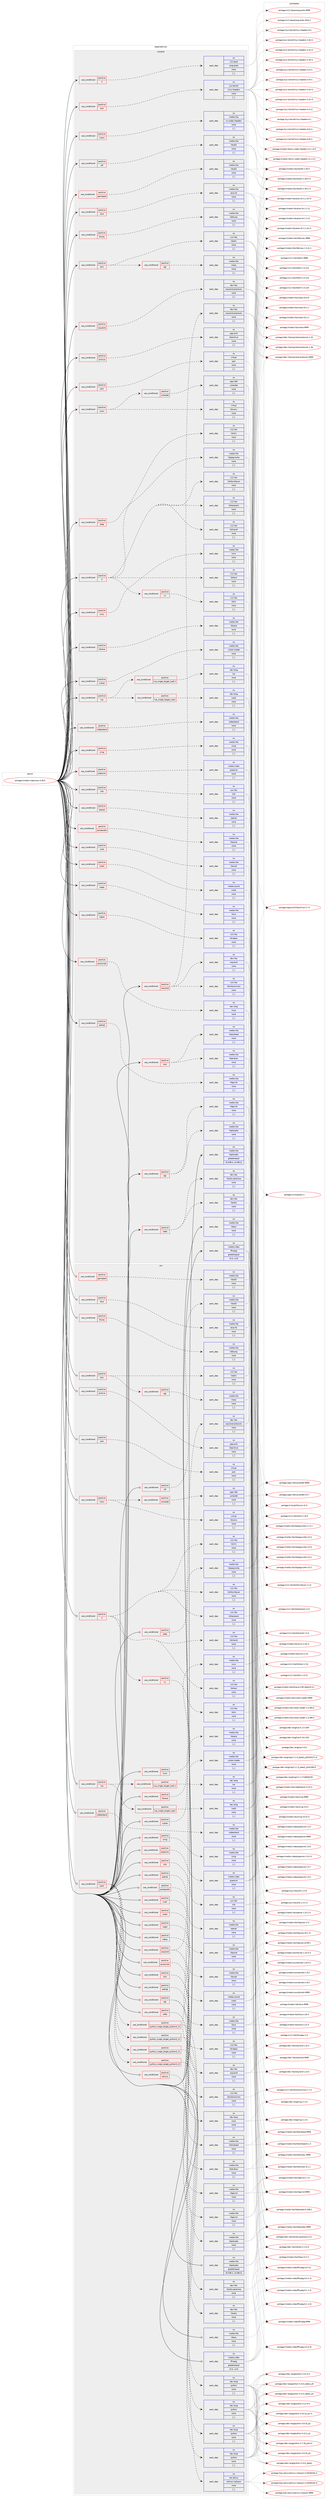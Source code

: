 digraph prolog {

# *************
# Graph options
# *************

newrank=true;
concentrate=true;
compound=true;
graph [rankdir=LR,fontname=Helvetica,fontsize=10,ranksep=1.5];#, ranksep=2.5, nodesep=0.2];
edge  [arrowhead=vee];
node  [fontname=Helvetica,fontsize=10];

# **********
# The ebuild
# **********

subgraph cluster_leftcol {
color=gray;
rank=same;
label=<<i>ebuild</i>>;
id [label="portage://media-video/mpv-0.38.0", color=red, width=4, href="../media-video/mpv-0.38.0.svg"];
}

# ****************
# The dependencies
# ****************

subgraph cluster_midcol {
color=gray;
label=<<i>dependencies</i>>;
subgraph cluster_compile {
fillcolor="#eeeeee";
style=filled;
label=<<i>compile</i>>;
subgraph cond82908 {
dependency323692 [label=<<TABLE BORDER="0" CELLBORDER="1" CELLSPACING="0" CELLPADDING="4"><TR><TD ROWSPAN="3" CELLPADDING="10">use_conditional</TD></TR><TR><TD>positive</TD></TR><TR><TD>X</TD></TR></TABLE>>, shape=none, color=red];
subgraph pack238312 {
dependency323693 [label=<<TABLE BORDER="0" CELLBORDER="1" CELLSPACING="0" CELLPADDING="4" WIDTH="220"><TR><TD ROWSPAN="6" CELLPADDING="30">pack_dep</TD></TR><TR><TD WIDTH="110">no</TD></TR><TR><TD>x11-base</TD></TR><TR><TD>xorg-proto</TD></TR><TR><TD>none</TD></TR><TR><TD>[,,]</TD></TR></TABLE>>, shape=none, color=blue];
}
dependency323692:e -> dependency323693:w [weight=20,style="dashed",arrowhead="vee"];
}
id:e -> dependency323692:w [weight=20,style="solid",arrowhead="vee"];
subgraph cond82909 {
dependency323694 [label=<<TABLE BORDER="0" CELLBORDER="1" CELLSPACING="0" CELLPADDING="4"><TR><TD ROWSPAN="3" CELLPADDING="10">use_conditional</TD></TR><TR><TD>positive</TD></TR><TR><TD>X</TD></TR></TABLE>>, shape=none, color=red];
subgraph pack238313 {
dependency323695 [label=<<TABLE BORDER="0" CELLBORDER="1" CELLSPACING="0" CELLPADDING="4" WIDTH="220"><TR><TD ROWSPAN="6" CELLPADDING="30">pack_dep</TD></TR><TR><TD WIDTH="110">no</TD></TR><TR><TD>x11-libs</TD></TR><TR><TD>libX11</TD></TR><TR><TD>none</TD></TR><TR><TD>[,,]</TD></TR></TABLE>>, shape=none, color=blue];
}
dependency323694:e -> dependency323695:w [weight=20,style="dashed",arrowhead="vee"];
subgraph pack238314 {
dependency323696 [label=<<TABLE BORDER="0" CELLBORDER="1" CELLSPACING="0" CELLPADDING="4" WIDTH="220"><TR><TD ROWSPAN="6" CELLPADDING="30">pack_dep</TD></TR><TR><TD WIDTH="110">no</TD></TR><TR><TD>x11-libs</TD></TR><TR><TD>libXScrnSaver</TD></TR><TR><TD>none</TD></TR><TR><TD>[,,]</TD></TR></TABLE>>, shape=none, color=blue];
}
dependency323694:e -> dependency323696:w [weight=20,style="dashed",arrowhead="vee"];
subgraph pack238315 {
dependency323697 [label=<<TABLE BORDER="0" CELLBORDER="1" CELLSPACING="0" CELLPADDING="4" WIDTH="220"><TR><TD ROWSPAN="6" CELLPADDING="30">pack_dep</TD></TR><TR><TD WIDTH="110">no</TD></TR><TR><TD>x11-libs</TD></TR><TR><TD>libXext</TD></TR><TR><TD>none</TD></TR><TR><TD>[,,]</TD></TR></TABLE>>, shape=none, color=blue];
}
dependency323694:e -> dependency323697:w [weight=20,style="dashed",arrowhead="vee"];
subgraph pack238316 {
dependency323698 [label=<<TABLE BORDER="0" CELLBORDER="1" CELLSPACING="0" CELLPADDING="4" WIDTH="220"><TR><TD ROWSPAN="6" CELLPADDING="30">pack_dep</TD></TR><TR><TD WIDTH="110">no</TD></TR><TR><TD>x11-libs</TD></TR><TR><TD>libXpresent</TD></TR><TR><TD>none</TD></TR><TR><TD>[,,]</TD></TR></TABLE>>, shape=none, color=blue];
}
dependency323694:e -> dependency323698:w [weight=20,style="dashed",arrowhead="vee"];
subgraph pack238317 {
dependency323699 [label=<<TABLE BORDER="0" CELLBORDER="1" CELLSPACING="0" CELLPADDING="4" WIDTH="220"><TR><TD ROWSPAN="6" CELLPADDING="30">pack_dep</TD></TR><TR><TD WIDTH="110">no</TD></TR><TR><TD>x11-libs</TD></TR><TR><TD>libXrandr</TD></TR><TR><TD>none</TD></TR><TR><TD>[,,]</TD></TR></TABLE>>, shape=none, color=blue];
}
dependency323694:e -> dependency323699:w [weight=20,style="dashed",arrowhead="vee"];
subgraph cond82910 {
dependency323700 [label=<<TABLE BORDER="0" CELLBORDER="1" CELLSPACING="0" CELLPADDING="4"><TR><TD ROWSPAN="3" CELLPADDING="10">use_conditional</TD></TR><TR><TD>positive</TD></TR><TR><TD>xv</TD></TR></TABLE>>, shape=none, color=red];
subgraph pack238318 {
dependency323701 [label=<<TABLE BORDER="0" CELLBORDER="1" CELLSPACING="0" CELLPADDING="4" WIDTH="220"><TR><TD ROWSPAN="6" CELLPADDING="30">pack_dep</TD></TR><TR><TD WIDTH="110">no</TD></TR><TR><TD>x11-libs</TD></TR><TR><TD>libXv</TD></TR><TR><TD>none</TD></TR><TR><TD>[,,]</TD></TR></TABLE>>, shape=none, color=blue];
}
dependency323700:e -> dependency323701:w [weight=20,style="dashed",arrowhead="vee"];
}
dependency323694:e -> dependency323700:w [weight=20,style="dashed",arrowhead="vee"];
}
id:e -> dependency323694:w [weight=20,style="solid",arrowhead="vee"];
subgraph cond82911 {
dependency323702 [label=<<TABLE BORDER="0" CELLBORDER="1" CELLSPACING="0" CELLPADDING="4"><TR><TD ROWSPAN="3" CELLPADDING="10">use_conditional</TD></TR><TR><TD>positive</TD></TR><TR><TD>alsa</TD></TR></TABLE>>, shape=none, color=red];
subgraph pack238319 {
dependency323703 [label=<<TABLE BORDER="0" CELLBORDER="1" CELLSPACING="0" CELLPADDING="4" WIDTH="220"><TR><TD ROWSPAN="6" CELLPADDING="30">pack_dep</TD></TR><TR><TD WIDTH="110">no</TD></TR><TR><TD>media-libs</TD></TR><TR><TD>alsa-lib</TD></TR><TR><TD>none</TD></TR><TR><TD>[,,]</TD></TR></TABLE>>, shape=none, color=blue];
}
dependency323702:e -> dependency323703:w [weight=20,style="dashed",arrowhead="vee"];
}
id:e -> dependency323702:w [weight=20,style="solid",arrowhead="vee"];
subgraph cond82912 {
dependency323704 [label=<<TABLE BORDER="0" CELLBORDER="1" CELLSPACING="0" CELLPADDING="4"><TR><TD ROWSPAN="3" CELLPADDING="10">use_conditional</TD></TR><TR><TD>positive</TD></TR><TR><TD>archive</TD></TR></TABLE>>, shape=none, color=red];
subgraph pack238320 {
dependency323705 [label=<<TABLE BORDER="0" CELLBORDER="1" CELLSPACING="0" CELLPADDING="4" WIDTH="220"><TR><TD ROWSPAN="6" CELLPADDING="30">pack_dep</TD></TR><TR><TD WIDTH="110">no</TD></TR><TR><TD>app-arch</TD></TR><TR><TD>libarchive</TD></TR><TR><TD>none</TD></TR><TR><TD>[,,]</TD></TR></TABLE>>, shape=none, color=blue];
}
dependency323704:e -> dependency323705:w [weight=20,style="dashed",arrowhead="vee"];
}
id:e -> dependency323704:w [weight=20,style="solid",arrowhead="vee"];
subgraph cond82913 {
dependency323706 [label=<<TABLE BORDER="0" CELLBORDER="1" CELLSPACING="0" CELLPADDING="4"><TR><TD ROWSPAN="3" CELLPADDING="10">use_conditional</TD></TR><TR><TD>positive</TD></TR><TR><TD>bluray</TD></TR></TABLE>>, shape=none, color=red];
subgraph pack238321 {
dependency323707 [label=<<TABLE BORDER="0" CELLBORDER="1" CELLSPACING="0" CELLPADDING="4" WIDTH="220"><TR><TD ROWSPAN="6" CELLPADDING="30">pack_dep</TD></TR><TR><TD WIDTH="110">no</TD></TR><TR><TD>media-libs</TD></TR><TR><TD>libbluray</TD></TR><TR><TD>none</TD></TR><TR><TD>[,,]</TD></TR></TABLE>>, shape=none, color=blue];
}
dependency323706:e -> dependency323707:w [weight=20,style="dashed",arrowhead="vee"];
}
id:e -> dependency323706:w [weight=20,style="solid",arrowhead="vee"];
subgraph cond82914 {
dependency323708 [label=<<TABLE BORDER="0" CELLBORDER="1" CELLSPACING="0" CELLPADDING="4"><TR><TD ROWSPAN="3" CELLPADDING="10">use_conditional</TD></TR><TR><TD>positive</TD></TR><TR><TD>cdda</TD></TR></TABLE>>, shape=none, color=red];
subgraph pack238322 {
dependency323709 [label=<<TABLE BORDER="0" CELLBORDER="1" CELLSPACING="0" CELLPADDING="4" WIDTH="220"><TR><TD ROWSPAN="6" CELLPADDING="30">pack_dep</TD></TR><TR><TD WIDTH="110">no</TD></TR><TR><TD>dev-libs</TD></TR><TR><TD>libcdio-paranoia</TD></TR><TR><TD>none</TD></TR><TR><TD>[,,]</TD></TR></TABLE>>, shape=none, color=blue];
}
dependency323708:e -> dependency323709:w [weight=20,style="dashed",arrowhead="vee"];
subgraph pack238323 {
dependency323710 [label=<<TABLE BORDER="0" CELLBORDER="1" CELLSPACING="0" CELLPADDING="4" WIDTH="220"><TR><TD ROWSPAN="6" CELLPADDING="30">pack_dep</TD></TR><TR><TD WIDTH="110">no</TD></TR><TR><TD>dev-libs</TD></TR><TR><TD>libcdio</TD></TR><TR><TD>none</TD></TR><TR><TD>[,,]</TD></TR></TABLE>>, shape=none, color=blue];
}
dependency323708:e -> dependency323710:w [weight=20,style="dashed",arrowhead="vee"];
}
id:e -> dependency323708:w [weight=20,style="solid",arrowhead="vee"];
subgraph cond82915 {
dependency323711 [label=<<TABLE BORDER="0" CELLBORDER="1" CELLSPACING="0" CELLPADDING="4"><TR><TD ROWSPAN="3" CELLPADDING="10">use_conditional</TD></TR><TR><TD>positive</TD></TR><TR><TD>drm</TD></TR></TABLE>>, shape=none, color=red];
subgraph pack238324 {
dependency323712 [label=<<TABLE BORDER="0" CELLBORDER="1" CELLSPACING="0" CELLPADDING="4" WIDTH="220"><TR><TD ROWSPAN="6" CELLPADDING="30">pack_dep</TD></TR><TR><TD WIDTH="110">no</TD></TR><TR><TD>x11-libs</TD></TR><TR><TD>libdrm</TD></TR><TR><TD>none</TD></TR><TR><TD>[,,]</TD></TR></TABLE>>, shape=none, color=blue];
}
dependency323711:e -> dependency323712:w [weight=20,style="dashed",arrowhead="vee"];
subgraph cond82916 {
dependency323713 [label=<<TABLE BORDER="0" CELLBORDER="1" CELLSPACING="0" CELLPADDING="4"><TR><TD ROWSPAN="3" CELLPADDING="10">use_conditional</TD></TR><TR><TD>positive</TD></TR><TR><TD>egl</TD></TR></TABLE>>, shape=none, color=red];
subgraph pack238325 {
dependency323714 [label=<<TABLE BORDER="0" CELLBORDER="1" CELLSPACING="0" CELLPADDING="4" WIDTH="220"><TR><TD ROWSPAN="6" CELLPADDING="30">pack_dep</TD></TR><TR><TD WIDTH="110">no</TD></TR><TR><TD>media-libs</TD></TR><TR><TD>mesa</TD></TR><TR><TD>none</TD></TR><TR><TD>[,,]</TD></TR></TABLE>>, shape=none, color=blue];
}
dependency323713:e -> dependency323714:w [weight=20,style="dashed",arrowhead="vee"];
}
dependency323711:e -> dependency323713:w [weight=20,style="dashed",arrowhead="vee"];
}
id:e -> dependency323711:w [weight=20,style="solid",arrowhead="vee"];
subgraph cond82917 {
dependency323715 [label=<<TABLE BORDER="0" CELLBORDER="1" CELLSPACING="0" CELLPADDING="4"><TR><TD ROWSPAN="3" CELLPADDING="10">use_conditional</TD></TR><TR><TD>positive</TD></TR><TR><TD>dvb</TD></TR></TABLE>>, shape=none, color=red];
subgraph pack238326 {
dependency323716 [label=<<TABLE BORDER="0" CELLBORDER="1" CELLSPACING="0" CELLPADDING="4" WIDTH="220"><TR><TD ROWSPAN="6" CELLPADDING="30">pack_dep</TD></TR><TR><TD WIDTH="110">no</TD></TR><TR><TD>sys-kernel</TD></TR><TR><TD>linux-headers</TD></TR><TR><TD>none</TD></TR><TR><TD>[,,]</TD></TR></TABLE>>, shape=none, color=blue];
}
dependency323715:e -> dependency323716:w [weight=20,style="dashed",arrowhead="vee"];
}
id:e -> dependency323715:w [weight=20,style="solid",arrowhead="vee"];
subgraph cond82918 {
dependency323717 [label=<<TABLE BORDER="0" CELLBORDER="1" CELLSPACING="0" CELLPADDING="4"><TR><TD ROWSPAN="3" CELLPADDING="10">use_conditional</TD></TR><TR><TD>positive</TD></TR><TR><TD>dvd</TD></TR></TABLE>>, shape=none, color=red];
subgraph pack238327 {
dependency323718 [label=<<TABLE BORDER="0" CELLBORDER="1" CELLSPACING="0" CELLPADDING="4" WIDTH="220"><TR><TD ROWSPAN="6" CELLPADDING="30">pack_dep</TD></TR><TR><TD WIDTH="110">no</TD></TR><TR><TD>media-libs</TD></TR><TR><TD>libdvdnav</TD></TR><TR><TD>none</TD></TR><TR><TD>[,,]</TD></TR></TABLE>>, shape=none, color=blue];
}
dependency323717:e -> dependency323718:w [weight=20,style="dashed",arrowhead="vee"];
subgraph pack238328 {
dependency323719 [label=<<TABLE BORDER="0" CELLBORDER="1" CELLSPACING="0" CELLPADDING="4" WIDTH="220"><TR><TD ROWSPAN="6" CELLPADDING="30">pack_dep</TD></TR><TR><TD WIDTH="110">no</TD></TR><TR><TD>media-libs</TD></TR><TR><TD>libdvdread</TD></TR><TR><TD>none</TD></TR><TR><TD>[,,]</TD></TR></TABLE>>, shape=none, color=blue];
}
dependency323717:e -> dependency323719:w [weight=20,style="dashed",arrowhead="vee"];
}
id:e -> dependency323717:w [weight=20,style="solid",arrowhead="vee"];
subgraph cond82919 {
dependency323720 [label=<<TABLE BORDER="0" CELLBORDER="1" CELLSPACING="0" CELLPADDING="4"><TR><TD ROWSPAN="3" CELLPADDING="10">use_conditional</TD></TR><TR><TD>positive</TD></TR><TR><TD>egl</TD></TR></TABLE>>, shape=none, color=red];
subgraph pack238329 {
dependency323721 [label=<<TABLE BORDER="0" CELLBORDER="1" CELLSPACING="0" CELLPADDING="4" WIDTH="220"><TR><TD ROWSPAN="6" CELLPADDING="30">pack_dep</TD></TR><TR><TD WIDTH="110">no</TD></TR><TR><TD>media-libs</TD></TR><TR><TD>libglvnd</TD></TR><TR><TD>none</TD></TR><TR><TD>[,,]</TD></TR></TABLE>>, shape=none, color=blue];
}
dependency323720:e -> dependency323721:w [weight=20,style="dashed",arrowhead="vee"];
subgraph pack238330 {
dependency323722 [label=<<TABLE BORDER="0" CELLBORDER="1" CELLSPACING="0" CELLPADDING="4" WIDTH="220"><TR><TD ROWSPAN="6" CELLPADDING="30">pack_dep</TD></TR><TR><TD WIDTH="110">no</TD></TR><TR><TD>media-libs</TD></TR><TR><TD>libplacebo</TD></TR><TR><TD>none</TD></TR><TR><TD>[,,]</TD></TR></TABLE>>, shape=none, color=blue];
}
dependency323720:e -> dependency323722:w [weight=20,style="dashed",arrowhead="vee"];
}
id:e -> dependency323720:w [weight=20,style="solid",arrowhead="vee"];
subgraph cond82920 {
dependency323723 [label=<<TABLE BORDER="0" CELLBORDER="1" CELLSPACING="0" CELLPADDING="4"><TR><TD ROWSPAN="3" CELLPADDING="10">use_conditional</TD></TR><TR><TD>positive</TD></TR><TR><TD>gamepad</TD></TR></TABLE>>, shape=none, color=red];
subgraph pack238331 {
dependency323724 [label=<<TABLE BORDER="0" CELLBORDER="1" CELLSPACING="0" CELLPADDING="4" WIDTH="220"><TR><TD ROWSPAN="6" CELLPADDING="30">pack_dep</TD></TR><TR><TD WIDTH="110">no</TD></TR><TR><TD>media-libs</TD></TR><TR><TD>libsdl2</TD></TR><TR><TD>none</TD></TR><TR><TD>[,,]</TD></TR></TABLE>>, shape=none, color=blue];
}
dependency323723:e -> dependency323724:w [weight=20,style="dashed",arrowhead="vee"];
}
id:e -> dependency323723:w [weight=20,style="solid",arrowhead="vee"];
subgraph cond82921 {
dependency323725 [label=<<TABLE BORDER="0" CELLBORDER="1" CELLSPACING="0" CELLPADDING="4"><TR><TD ROWSPAN="3" CELLPADDING="10">use_conditional</TD></TR><TR><TD>positive</TD></TR><TR><TD>iconv</TD></TR></TABLE>>, shape=none, color=red];
subgraph pack238332 {
dependency323726 [label=<<TABLE BORDER="0" CELLBORDER="1" CELLSPACING="0" CELLPADDING="4" WIDTH="220"><TR><TD ROWSPAN="6" CELLPADDING="30">pack_dep</TD></TR><TR><TD WIDTH="110">no</TD></TR><TR><TD>virtual</TD></TR><TR><TD>libiconv</TD></TR><TR><TD>none</TD></TR><TR><TD>[,,]</TD></TR></TABLE>>, shape=none, color=blue];
}
dependency323725:e -> dependency323726:w [weight=20,style="dashed",arrowhead="vee"];
subgraph cond82922 {
dependency323727 [label=<<TABLE BORDER="0" CELLBORDER="1" CELLSPACING="0" CELLPADDING="4"><TR><TD ROWSPAN="3" CELLPADDING="10">use_conditional</TD></TR><TR><TD>positive</TD></TR><TR><TD>uchardet</TD></TR></TABLE>>, shape=none, color=red];
subgraph pack238333 {
dependency323728 [label=<<TABLE BORDER="0" CELLBORDER="1" CELLSPACING="0" CELLPADDING="4" WIDTH="220"><TR><TD ROWSPAN="6" CELLPADDING="30">pack_dep</TD></TR><TR><TD WIDTH="110">no</TD></TR><TR><TD>app-i18n</TD></TR><TR><TD>uchardet</TD></TR><TR><TD>none</TD></TR><TR><TD>[,,]</TD></TR></TABLE>>, shape=none, color=blue];
}
dependency323727:e -> dependency323728:w [weight=20,style="dashed",arrowhead="vee"];
}
dependency323725:e -> dependency323727:w [weight=20,style="dashed",arrowhead="vee"];
}
id:e -> dependency323725:w [weight=20,style="solid",arrowhead="vee"];
subgraph cond82923 {
dependency323729 [label=<<TABLE BORDER="0" CELLBORDER="1" CELLSPACING="0" CELLPADDING="4"><TR><TD ROWSPAN="3" CELLPADDING="10">use_conditional</TD></TR><TR><TD>positive</TD></TR><TR><TD>jack</TD></TR></TABLE>>, shape=none, color=red];
subgraph pack238334 {
dependency323730 [label=<<TABLE BORDER="0" CELLBORDER="1" CELLSPACING="0" CELLPADDING="4" WIDTH="220"><TR><TD ROWSPAN="6" CELLPADDING="30">pack_dep</TD></TR><TR><TD WIDTH="110">no</TD></TR><TR><TD>virtual</TD></TR><TR><TD>jack</TD></TR><TR><TD>none</TD></TR><TR><TD>[,,]</TD></TR></TABLE>>, shape=none, color=blue];
}
dependency323729:e -> dependency323730:w [weight=20,style="dashed",arrowhead="vee"];
}
id:e -> dependency323729:w [weight=20,style="solid",arrowhead="vee"];
subgraph cond82924 {
dependency323731 [label=<<TABLE BORDER="0" CELLBORDER="1" CELLSPACING="0" CELLPADDING="4"><TR><TD ROWSPAN="3" CELLPADDING="10">use_conditional</TD></TR><TR><TD>positive</TD></TR><TR><TD>javascript</TD></TR></TABLE>>, shape=none, color=red];
subgraph pack238335 {
dependency323732 [label=<<TABLE BORDER="0" CELLBORDER="1" CELLSPACING="0" CELLPADDING="4" WIDTH="220"><TR><TD ROWSPAN="6" CELLPADDING="30">pack_dep</TD></TR><TR><TD WIDTH="110">no</TD></TR><TR><TD>dev-lang</TD></TR><TR><TD>mujs</TD></TR><TR><TD>none</TD></TR><TR><TD>[,,]</TD></TR></TABLE>>, shape=none, color=blue];
}
dependency323731:e -> dependency323732:w [weight=20,style="dashed",arrowhead="vee"];
}
id:e -> dependency323731:w [weight=20,style="solid",arrowhead="vee"];
subgraph cond82925 {
dependency323733 [label=<<TABLE BORDER="0" CELLBORDER="1" CELLSPACING="0" CELLPADDING="4"><TR><TD ROWSPAN="3" CELLPADDING="10">use_conditional</TD></TR><TR><TD>positive</TD></TR><TR><TD>jpeg</TD></TR></TABLE>>, shape=none, color=red];
subgraph pack238336 {
dependency323734 [label=<<TABLE BORDER="0" CELLBORDER="1" CELLSPACING="0" CELLPADDING="4" WIDTH="220"><TR><TD ROWSPAN="6" CELLPADDING="30">pack_dep</TD></TR><TR><TD WIDTH="110">no</TD></TR><TR><TD>media-libs</TD></TR><TR><TD>libjpeg-turbo</TD></TR><TR><TD>none</TD></TR><TR><TD>[,,]</TD></TR></TABLE>>, shape=none, color=blue];
}
dependency323733:e -> dependency323734:w [weight=20,style="dashed",arrowhead="vee"];
}
id:e -> dependency323733:w [weight=20,style="solid",arrowhead="vee"];
subgraph cond82926 {
dependency323735 [label=<<TABLE BORDER="0" CELLBORDER="1" CELLSPACING="0" CELLPADDING="4"><TR><TD ROWSPAN="3" CELLPADDING="10">use_conditional</TD></TR><TR><TD>positive</TD></TR><TR><TD>lcms</TD></TR></TABLE>>, shape=none, color=red];
subgraph pack238337 {
dependency323736 [label=<<TABLE BORDER="0" CELLBORDER="1" CELLSPACING="0" CELLPADDING="4" WIDTH="220"><TR><TD ROWSPAN="6" CELLPADDING="30">pack_dep</TD></TR><TR><TD WIDTH="110">no</TD></TR><TR><TD>media-libs</TD></TR><TR><TD>lcms</TD></TR><TR><TD>none</TD></TR><TR><TD>[,,]</TD></TR></TABLE>>, shape=none, color=blue];
}
dependency323735:e -> dependency323736:w [weight=20,style="dashed",arrowhead="vee"];
}
id:e -> dependency323735:w [weight=20,style="solid",arrowhead="vee"];
subgraph cond82927 {
dependency323737 [label=<<TABLE BORDER="0" CELLBORDER="1" CELLSPACING="0" CELLPADDING="4"><TR><TD ROWSPAN="3" CELLPADDING="10">use_conditional</TD></TR><TR><TD>positive</TD></TR><TR><TD>libcaca</TD></TR></TABLE>>, shape=none, color=red];
subgraph pack238338 {
dependency323738 [label=<<TABLE BORDER="0" CELLBORDER="1" CELLSPACING="0" CELLPADDING="4" WIDTH="220"><TR><TD ROWSPAN="6" CELLPADDING="30">pack_dep</TD></TR><TR><TD WIDTH="110">no</TD></TR><TR><TD>media-libs</TD></TR><TR><TD>libcaca</TD></TR><TR><TD>none</TD></TR><TR><TD>[,,]</TD></TR></TABLE>>, shape=none, color=blue];
}
dependency323737:e -> dependency323738:w [weight=20,style="dashed",arrowhead="vee"];
}
id:e -> dependency323737:w [weight=20,style="solid",arrowhead="vee"];
subgraph cond82928 {
dependency323739 [label=<<TABLE BORDER="0" CELLBORDER="1" CELLSPACING="0" CELLPADDING="4"><TR><TD ROWSPAN="3" CELLPADDING="10">use_conditional</TD></TR><TR><TD>positive</TD></TR><TR><TD>lua</TD></TR></TABLE>>, shape=none, color=red];
subgraph cond82929 {
dependency323740 [label=<<TABLE BORDER="0" CELLBORDER="1" CELLSPACING="0" CELLPADDING="4"><TR><TD ROWSPAN="3" CELLPADDING="10">use_conditional</TD></TR><TR><TD>positive</TD></TR><TR><TD>lua_single_target_luajit</TD></TR></TABLE>>, shape=none, color=red];
subgraph pack238339 {
dependency323741 [label=<<TABLE BORDER="0" CELLBORDER="1" CELLSPACING="0" CELLPADDING="4" WIDTH="220"><TR><TD ROWSPAN="6" CELLPADDING="30">pack_dep</TD></TR><TR><TD WIDTH="110">no</TD></TR><TR><TD>dev-lang</TD></TR><TR><TD>luajit</TD></TR><TR><TD>none</TD></TR><TR><TD>[,,]</TD></TR></TABLE>>, shape=none, color=blue];
}
dependency323740:e -> dependency323741:w [weight=20,style="dashed",arrowhead="vee"];
}
dependency323739:e -> dependency323740:w [weight=20,style="dashed",arrowhead="vee"];
subgraph cond82930 {
dependency323742 [label=<<TABLE BORDER="0" CELLBORDER="1" CELLSPACING="0" CELLPADDING="4"><TR><TD ROWSPAN="3" CELLPADDING="10">use_conditional</TD></TR><TR><TD>positive</TD></TR><TR><TD>lua_single_target_lua5-1</TD></TR></TABLE>>, shape=none, color=red];
subgraph pack238340 {
dependency323743 [label=<<TABLE BORDER="0" CELLBORDER="1" CELLSPACING="0" CELLPADDING="4" WIDTH="220"><TR><TD ROWSPAN="6" CELLPADDING="30">pack_dep</TD></TR><TR><TD WIDTH="110">no</TD></TR><TR><TD>dev-lang</TD></TR><TR><TD>lua</TD></TR><TR><TD>none</TD></TR><TR><TD>[,,]</TD></TR></TABLE>>, shape=none, color=blue];
}
dependency323742:e -> dependency323743:w [weight=20,style="dashed",arrowhead="vee"];
}
dependency323739:e -> dependency323742:w [weight=20,style="dashed",arrowhead="vee"];
}
id:e -> dependency323739:w [weight=20,style="solid",arrowhead="vee"];
subgraph cond82931 {
dependency323744 [label=<<TABLE BORDER="0" CELLBORDER="1" CELLSPACING="0" CELLPADDING="4"><TR><TD ROWSPAN="3" CELLPADDING="10">use_conditional</TD></TR><TR><TD>positive</TD></TR><TR><TD>nvenc</TD></TR></TABLE>>, shape=none, color=red];
subgraph pack238341 {
dependency323745 [label=<<TABLE BORDER="0" CELLBORDER="1" CELLSPACING="0" CELLPADDING="4" WIDTH="220"><TR><TD ROWSPAN="6" CELLPADDING="30">pack_dep</TD></TR><TR><TD WIDTH="110">no</TD></TR><TR><TD>media-libs</TD></TR><TR><TD>nv-codec-headers</TD></TR><TR><TD>none</TD></TR><TR><TD>[,,]</TD></TR></TABLE>>, shape=none, color=blue];
}
dependency323744:e -> dependency323745:w [weight=20,style="dashed",arrowhead="vee"];
}
id:e -> dependency323744:w [weight=20,style="solid",arrowhead="vee"];
subgraph cond82932 {
dependency323746 [label=<<TABLE BORDER="0" CELLBORDER="1" CELLSPACING="0" CELLPADDING="4"><TR><TD ROWSPAN="3" CELLPADDING="10">use_conditional</TD></TR><TR><TD>positive</TD></TR><TR><TD>openal</TD></TR></TABLE>>, shape=none, color=red];
subgraph pack238342 {
dependency323747 [label=<<TABLE BORDER="0" CELLBORDER="1" CELLSPACING="0" CELLPADDING="4" WIDTH="220"><TR><TD ROWSPAN="6" CELLPADDING="30">pack_dep</TD></TR><TR><TD WIDTH="110">no</TD></TR><TR><TD>media-libs</TD></TR><TR><TD>openal</TD></TR><TR><TD>none</TD></TR><TR><TD>[,,]</TD></TR></TABLE>>, shape=none, color=blue];
}
dependency323746:e -> dependency323747:w [weight=20,style="dashed",arrowhead="vee"];
}
id:e -> dependency323746:w [weight=20,style="solid",arrowhead="vee"];
subgraph cond82933 {
dependency323748 [label=<<TABLE BORDER="0" CELLBORDER="1" CELLSPACING="0" CELLPADDING="4"><TR><TD ROWSPAN="3" CELLPADDING="10">use_conditional</TD></TR><TR><TD>positive</TD></TR><TR><TD>opengl</TD></TR></TABLE>>, shape=none, color=red];
subgraph pack238343 {
dependency323749 [label=<<TABLE BORDER="0" CELLBORDER="1" CELLSPACING="0" CELLPADDING="4" WIDTH="220"><TR><TD ROWSPAN="6" CELLPADDING="30">pack_dep</TD></TR><TR><TD WIDTH="110">no</TD></TR><TR><TD>media-libs</TD></TR><TR><TD>libglvnd</TD></TR><TR><TD>none</TD></TR><TR><TD>[,,]</TD></TR></TABLE>>, shape=none, color=blue];
}
dependency323748:e -> dependency323749:w [weight=20,style="dashed",arrowhead="vee"];
}
id:e -> dependency323748:w [weight=20,style="solid",arrowhead="vee"];
subgraph cond82934 {
dependency323750 [label=<<TABLE BORDER="0" CELLBORDER="1" CELLSPACING="0" CELLPADDING="4"><TR><TD ROWSPAN="3" CELLPADDING="10">use_conditional</TD></TR><TR><TD>positive</TD></TR><TR><TD>pipewire</TD></TR></TABLE>>, shape=none, color=red];
subgraph pack238344 {
dependency323751 [label=<<TABLE BORDER="0" CELLBORDER="1" CELLSPACING="0" CELLPADDING="4" WIDTH="220"><TR><TD ROWSPAN="6" CELLPADDING="30">pack_dep</TD></TR><TR><TD WIDTH="110">no</TD></TR><TR><TD>media-video</TD></TR><TR><TD>pipewire</TD></TR><TR><TD>none</TD></TR><TR><TD>[,,]</TD></TR></TABLE>>, shape=none, color=blue];
}
dependency323750:e -> dependency323751:w [weight=20,style="dashed",arrowhead="vee"];
}
id:e -> dependency323750:w [weight=20,style="solid",arrowhead="vee"];
subgraph cond82935 {
dependency323752 [label=<<TABLE BORDER="0" CELLBORDER="1" CELLSPACING="0" CELLPADDING="4"><TR><TD ROWSPAN="3" CELLPADDING="10">use_conditional</TD></TR><TR><TD>positive</TD></TR><TR><TD>pulseaudio</TD></TR></TABLE>>, shape=none, color=red];
subgraph pack238345 {
dependency323753 [label=<<TABLE BORDER="0" CELLBORDER="1" CELLSPACING="0" CELLPADDING="4" WIDTH="220"><TR><TD ROWSPAN="6" CELLPADDING="30">pack_dep</TD></TR><TR><TD WIDTH="110">no</TD></TR><TR><TD>media-libs</TD></TR><TR><TD>libpulse</TD></TR><TR><TD>none</TD></TR><TR><TD>[,,]</TD></TR></TABLE>>, shape=none, color=blue];
}
dependency323752:e -> dependency323753:w [weight=20,style="dashed",arrowhead="vee"];
}
id:e -> dependency323752:w [weight=20,style="solid",arrowhead="vee"];
subgraph cond82936 {
dependency323754 [label=<<TABLE BORDER="0" CELLBORDER="1" CELLSPACING="0" CELLPADDING="4"><TR><TD ROWSPAN="3" CELLPADDING="10">use_conditional</TD></TR><TR><TD>positive</TD></TR><TR><TD>rubberband</TD></TR></TABLE>>, shape=none, color=red];
subgraph pack238346 {
dependency323755 [label=<<TABLE BORDER="0" CELLBORDER="1" CELLSPACING="0" CELLPADDING="4" WIDTH="220"><TR><TD ROWSPAN="6" CELLPADDING="30">pack_dep</TD></TR><TR><TD WIDTH="110">no</TD></TR><TR><TD>media-libs</TD></TR><TR><TD>rubberband</TD></TR><TR><TD>none</TD></TR><TR><TD>[,,]</TD></TR></TABLE>>, shape=none, color=blue];
}
dependency323754:e -> dependency323755:w [weight=20,style="dashed",arrowhead="vee"];
}
id:e -> dependency323754:w [weight=20,style="solid",arrowhead="vee"];
subgraph cond82937 {
dependency323756 [label=<<TABLE BORDER="0" CELLBORDER="1" CELLSPACING="0" CELLPADDING="4"><TR><TD ROWSPAN="3" CELLPADDING="10">use_conditional</TD></TR><TR><TD>positive</TD></TR><TR><TD>sdl</TD></TR></TABLE>>, shape=none, color=red];
subgraph pack238347 {
dependency323757 [label=<<TABLE BORDER="0" CELLBORDER="1" CELLSPACING="0" CELLPADDING="4" WIDTH="220"><TR><TD ROWSPAN="6" CELLPADDING="30">pack_dep</TD></TR><TR><TD WIDTH="110">no</TD></TR><TR><TD>media-libs</TD></TR><TR><TD>libsdl2</TD></TR><TR><TD>none</TD></TR><TR><TD>[,,]</TD></TR></TABLE>>, shape=none, color=blue];
}
dependency323756:e -> dependency323757:w [weight=20,style="dashed",arrowhead="vee"];
}
id:e -> dependency323756:w [weight=20,style="solid",arrowhead="vee"];
subgraph cond82938 {
dependency323758 [label=<<TABLE BORDER="0" CELLBORDER="1" CELLSPACING="0" CELLPADDING="4"><TR><TD ROWSPAN="3" CELLPADDING="10">use_conditional</TD></TR><TR><TD>positive</TD></TR><TR><TD>sixel</TD></TR></TABLE>>, shape=none, color=red];
subgraph pack238348 {
dependency323759 [label=<<TABLE BORDER="0" CELLBORDER="1" CELLSPACING="0" CELLPADDING="4" WIDTH="220"><TR><TD ROWSPAN="6" CELLPADDING="30">pack_dep</TD></TR><TR><TD WIDTH="110">no</TD></TR><TR><TD>media-libs</TD></TR><TR><TD>libsixel</TD></TR><TR><TD>none</TD></TR><TR><TD>[,,]</TD></TR></TABLE>>, shape=none, color=blue];
}
dependency323758:e -> dependency323759:w [weight=20,style="dashed",arrowhead="vee"];
}
id:e -> dependency323758:w [weight=20,style="solid",arrowhead="vee"];
subgraph cond82939 {
dependency323760 [label=<<TABLE BORDER="0" CELLBORDER="1" CELLSPACING="0" CELLPADDING="4"><TR><TD ROWSPAN="3" CELLPADDING="10">use_conditional</TD></TR><TR><TD>positive</TD></TR><TR><TD>sndio</TD></TR></TABLE>>, shape=none, color=red];
subgraph pack238349 {
dependency323761 [label=<<TABLE BORDER="0" CELLBORDER="1" CELLSPACING="0" CELLPADDING="4" WIDTH="220"><TR><TD ROWSPAN="6" CELLPADDING="30">pack_dep</TD></TR><TR><TD WIDTH="110">no</TD></TR><TR><TD>media-sound</TD></TR><TR><TD>sndio</TD></TR><TR><TD>none</TD></TR><TR><TD>[,,]</TD></TR></TABLE>>, shape=none, color=blue];
}
dependency323760:e -> dependency323761:w [weight=20,style="dashed",arrowhead="vee"];
}
id:e -> dependency323760:w [weight=20,style="solid",arrowhead="vee"];
subgraph cond82940 {
dependency323762 [label=<<TABLE BORDER="0" CELLBORDER="1" CELLSPACING="0" CELLPADDING="4"><TR><TD ROWSPAN="3" CELLPADDING="10">use_conditional</TD></TR><TR><TD>positive</TD></TR><TR><TD>vaapi</TD></TR></TABLE>>, shape=none, color=red];
subgraph pack238350 {
dependency323763 [label=<<TABLE BORDER="0" CELLBORDER="1" CELLSPACING="0" CELLPADDING="4" WIDTH="220"><TR><TD ROWSPAN="6" CELLPADDING="30">pack_dep</TD></TR><TR><TD WIDTH="110">no</TD></TR><TR><TD>media-libs</TD></TR><TR><TD>libva</TD></TR><TR><TD>none</TD></TR><TR><TD>[,,]</TD></TR></TABLE>>, shape=none, color=blue];
}
dependency323762:e -> dependency323763:w [weight=20,style="dashed",arrowhead="vee"];
}
id:e -> dependency323762:w [weight=20,style="solid",arrowhead="vee"];
subgraph cond82941 {
dependency323764 [label=<<TABLE BORDER="0" CELLBORDER="1" CELLSPACING="0" CELLPADDING="4"><TR><TD ROWSPAN="3" CELLPADDING="10">use_conditional</TD></TR><TR><TD>positive</TD></TR><TR><TD>vdpau</TD></TR></TABLE>>, shape=none, color=red];
subgraph pack238351 {
dependency323765 [label=<<TABLE BORDER="0" CELLBORDER="1" CELLSPACING="0" CELLPADDING="4" WIDTH="220"><TR><TD ROWSPAN="6" CELLPADDING="30">pack_dep</TD></TR><TR><TD WIDTH="110">no</TD></TR><TR><TD>x11-libs</TD></TR><TR><TD>libvdpau</TD></TR><TR><TD>none</TD></TR><TR><TD>[,,]</TD></TR></TABLE>>, shape=none, color=blue];
}
dependency323764:e -> dependency323765:w [weight=20,style="dashed",arrowhead="vee"];
}
id:e -> dependency323764:w [weight=20,style="solid",arrowhead="vee"];
subgraph cond82942 {
dependency323766 [label=<<TABLE BORDER="0" CELLBORDER="1" CELLSPACING="0" CELLPADDING="4"><TR><TD ROWSPAN="3" CELLPADDING="10">use_conditional</TD></TR><TR><TD>positive</TD></TR><TR><TD>vulkan</TD></TR></TABLE>>, shape=none, color=red];
subgraph pack238352 {
dependency323767 [label=<<TABLE BORDER="0" CELLBORDER="1" CELLSPACING="0" CELLPADDING="4" WIDTH="220"><TR><TD ROWSPAN="6" CELLPADDING="30">pack_dep</TD></TR><TR><TD WIDTH="110">no</TD></TR><TR><TD>media-libs</TD></TR><TR><TD>vulkan-loader</TD></TR><TR><TD>none</TD></TR><TR><TD>[,,]</TD></TR></TABLE>>, shape=none, color=blue];
}
dependency323766:e -> dependency323767:w [weight=20,style="dashed",arrowhead="vee"];
}
id:e -> dependency323766:w [weight=20,style="solid",arrowhead="vee"];
subgraph cond82943 {
dependency323768 [label=<<TABLE BORDER="0" CELLBORDER="1" CELLSPACING="0" CELLPADDING="4"><TR><TD ROWSPAN="3" CELLPADDING="10">use_conditional</TD></TR><TR><TD>positive</TD></TR><TR><TD>wayland</TD></TR></TABLE>>, shape=none, color=red];
subgraph pack238353 {
dependency323769 [label=<<TABLE BORDER="0" CELLBORDER="1" CELLSPACING="0" CELLPADDING="4" WIDTH="220"><TR><TD ROWSPAN="6" CELLPADDING="30">pack_dep</TD></TR><TR><TD WIDTH="110">no</TD></TR><TR><TD>dev-libs</TD></TR><TR><TD>wayland</TD></TR><TR><TD>none</TD></TR><TR><TD>[,,]</TD></TR></TABLE>>, shape=none, color=blue];
}
dependency323768:e -> dependency323769:w [weight=20,style="dashed",arrowhead="vee"];
subgraph pack238354 {
dependency323770 [label=<<TABLE BORDER="0" CELLBORDER="1" CELLSPACING="0" CELLPADDING="4" WIDTH="220"><TR><TD ROWSPAN="6" CELLPADDING="30">pack_dep</TD></TR><TR><TD WIDTH="110">no</TD></TR><TR><TD>dev-libs</TD></TR><TR><TD>wayland-protocols</TD></TR><TR><TD>none</TD></TR><TR><TD>[,,]</TD></TR></TABLE>>, shape=none, color=blue];
}
dependency323768:e -> dependency323770:w [weight=20,style="dashed",arrowhead="vee"];
subgraph pack238355 {
dependency323771 [label=<<TABLE BORDER="0" CELLBORDER="1" CELLSPACING="0" CELLPADDING="4" WIDTH="220"><TR><TD ROWSPAN="6" CELLPADDING="30">pack_dep</TD></TR><TR><TD WIDTH="110">no</TD></TR><TR><TD>x11-libs</TD></TR><TR><TD>libxkbcommon</TD></TR><TR><TD>none</TD></TR><TR><TD>[,,]</TD></TR></TABLE>>, shape=none, color=blue];
}
dependency323768:e -> dependency323771:w [weight=20,style="dashed",arrowhead="vee"];
}
id:e -> dependency323768:w [weight=20,style="solid",arrowhead="vee"];
subgraph cond82944 {
dependency323772 [label=<<TABLE BORDER="0" CELLBORDER="1" CELLSPACING="0" CELLPADDING="4"><TR><TD ROWSPAN="3" CELLPADDING="10">use_conditional</TD></TR><TR><TD>positive</TD></TR><TR><TD>wayland</TD></TR></TABLE>>, shape=none, color=red];
subgraph pack238356 {
dependency323773 [label=<<TABLE BORDER="0" CELLBORDER="1" CELLSPACING="0" CELLPADDING="4" WIDTH="220"><TR><TD ROWSPAN="6" CELLPADDING="30">pack_dep</TD></TR><TR><TD WIDTH="110">no</TD></TR><TR><TD>dev-libs</TD></TR><TR><TD>wayland-protocols</TD></TR><TR><TD>none</TD></TR><TR><TD>[,,]</TD></TR></TABLE>>, shape=none, color=blue];
}
dependency323772:e -> dependency323773:w [weight=20,style="dashed",arrowhead="vee"];
}
id:e -> dependency323772:w [weight=20,style="solid",arrowhead="vee"];
subgraph cond82945 {
dependency323774 [label=<<TABLE BORDER="0" CELLBORDER="1" CELLSPACING="0" CELLPADDING="4"><TR><TD ROWSPAN="3" CELLPADDING="10">use_conditional</TD></TR><TR><TD>positive</TD></TR><TR><TD>zimg</TD></TR></TABLE>>, shape=none, color=red];
subgraph pack238357 {
dependency323775 [label=<<TABLE BORDER="0" CELLBORDER="1" CELLSPACING="0" CELLPADDING="4" WIDTH="220"><TR><TD ROWSPAN="6" CELLPADDING="30">pack_dep</TD></TR><TR><TD WIDTH="110">no</TD></TR><TR><TD>media-libs</TD></TR><TR><TD>zimg</TD></TR><TR><TD>none</TD></TR><TR><TD>[,,]</TD></TR></TABLE>>, shape=none, color=blue];
}
dependency323774:e -> dependency323775:w [weight=20,style="dashed",arrowhead="vee"];
}
id:e -> dependency323774:w [weight=20,style="solid",arrowhead="vee"];
subgraph cond82946 {
dependency323776 [label=<<TABLE BORDER="0" CELLBORDER="1" CELLSPACING="0" CELLPADDING="4"><TR><TD ROWSPAN="3" CELLPADDING="10">use_conditional</TD></TR><TR><TD>positive</TD></TR><TR><TD>zlib</TD></TR></TABLE>>, shape=none, color=red];
subgraph pack238358 {
dependency323777 [label=<<TABLE BORDER="0" CELLBORDER="1" CELLSPACING="0" CELLPADDING="4" WIDTH="220"><TR><TD ROWSPAN="6" CELLPADDING="30">pack_dep</TD></TR><TR><TD WIDTH="110">no</TD></TR><TR><TD>sys-libs</TD></TR><TR><TD>zlib</TD></TR><TR><TD>none</TD></TR><TR><TD>[,,]</TD></TR></TABLE>>, shape=none, color=blue];
}
dependency323776:e -> dependency323777:w [weight=20,style="dashed",arrowhead="vee"];
}
id:e -> dependency323776:w [weight=20,style="solid",arrowhead="vee"];
subgraph pack238359 {
dependency323778 [label=<<TABLE BORDER="0" CELLBORDER="1" CELLSPACING="0" CELLPADDING="4" WIDTH="220"><TR><TD ROWSPAN="6" CELLPADDING="30">pack_dep</TD></TR><TR><TD WIDTH="110">no</TD></TR><TR><TD>media-libs</TD></TR><TR><TD>libass</TD></TR><TR><TD>none</TD></TR><TR><TD>[,,]</TD></TR></TABLE>>, shape=none, color=blue];
}
id:e -> dependency323778:w [weight=20,style="solid",arrowhead="vee"];
subgraph pack238360 {
dependency323779 [label=<<TABLE BORDER="0" CELLBORDER="1" CELLSPACING="0" CELLPADDING="4" WIDTH="220"><TR><TD ROWSPAN="6" CELLPADDING="30">pack_dep</TD></TR><TR><TD WIDTH="110">no</TD></TR><TR><TD>media-libs</TD></TR><TR><TD>libplacebo</TD></TR><TR><TD>greaterequal</TD></TR><TR><TD>[6.338.2,,,6.338.2]</TD></TR></TABLE>>, shape=none, color=blue];
}
id:e -> dependency323779:w [weight=20,style="solid",arrowhead="vee"];
subgraph pack238361 {
dependency323780 [label=<<TABLE BORDER="0" CELLBORDER="1" CELLSPACING="0" CELLPADDING="4" WIDTH="220"><TR><TD ROWSPAN="6" CELLPADDING="30">pack_dep</TD></TR><TR><TD WIDTH="110">no</TD></TR><TR><TD>media-video</TD></TR><TR><TD>ffmpeg</TD></TR><TR><TD>greaterequal</TD></TR><TR><TD>[4.4,,,4.4]</TD></TR></TABLE>>, shape=none, color=blue];
}
id:e -> dependency323780:w [weight=20,style="solid",arrowhead="vee"];
}
subgraph cluster_compileandrun {
fillcolor="#eeeeee";
style=filled;
label=<<i>compile and run</i>>;
}
subgraph cluster_run {
fillcolor="#eeeeee";
style=filled;
label=<<i>run</i>>;
subgraph cond82947 {
dependency323781 [label=<<TABLE BORDER="0" CELLBORDER="1" CELLSPACING="0" CELLPADDING="4"><TR><TD ROWSPAN="3" CELLPADDING="10">use_conditional</TD></TR><TR><TD>positive</TD></TR><TR><TD>X</TD></TR></TABLE>>, shape=none, color=red];
subgraph pack238362 {
dependency323782 [label=<<TABLE BORDER="0" CELLBORDER="1" CELLSPACING="0" CELLPADDING="4" WIDTH="220"><TR><TD ROWSPAN="6" CELLPADDING="30">pack_dep</TD></TR><TR><TD WIDTH="110">no</TD></TR><TR><TD>x11-libs</TD></TR><TR><TD>libX11</TD></TR><TR><TD>none</TD></TR><TR><TD>[,,]</TD></TR></TABLE>>, shape=none, color=blue];
}
dependency323781:e -> dependency323782:w [weight=20,style="dashed",arrowhead="vee"];
subgraph pack238363 {
dependency323783 [label=<<TABLE BORDER="0" CELLBORDER="1" CELLSPACING="0" CELLPADDING="4" WIDTH="220"><TR><TD ROWSPAN="6" CELLPADDING="30">pack_dep</TD></TR><TR><TD WIDTH="110">no</TD></TR><TR><TD>x11-libs</TD></TR><TR><TD>libXScrnSaver</TD></TR><TR><TD>none</TD></TR><TR><TD>[,,]</TD></TR></TABLE>>, shape=none, color=blue];
}
dependency323781:e -> dependency323783:w [weight=20,style="dashed",arrowhead="vee"];
subgraph pack238364 {
dependency323784 [label=<<TABLE BORDER="0" CELLBORDER="1" CELLSPACING="0" CELLPADDING="4" WIDTH="220"><TR><TD ROWSPAN="6" CELLPADDING="30">pack_dep</TD></TR><TR><TD WIDTH="110">no</TD></TR><TR><TD>x11-libs</TD></TR><TR><TD>libXext</TD></TR><TR><TD>none</TD></TR><TR><TD>[,,]</TD></TR></TABLE>>, shape=none, color=blue];
}
dependency323781:e -> dependency323784:w [weight=20,style="dashed",arrowhead="vee"];
subgraph pack238365 {
dependency323785 [label=<<TABLE BORDER="0" CELLBORDER="1" CELLSPACING="0" CELLPADDING="4" WIDTH="220"><TR><TD ROWSPAN="6" CELLPADDING="30">pack_dep</TD></TR><TR><TD WIDTH="110">no</TD></TR><TR><TD>x11-libs</TD></TR><TR><TD>libXpresent</TD></TR><TR><TD>none</TD></TR><TR><TD>[,,]</TD></TR></TABLE>>, shape=none, color=blue];
}
dependency323781:e -> dependency323785:w [weight=20,style="dashed",arrowhead="vee"];
subgraph pack238366 {
dependency323786 [label=<<TABLE BORDER="0" CELLBORDER="1" CELLSPACING="0" CELLPADDING="4" WIDTH="220"><TR><TD ROWSPAN="6" CELLPADDING="30">pack_dep</TD></TR><TR><TD WIDTH="110">no</TD></TR><TR><TD>x11-libs</TD></TR><TR><TD>libXrandr</TD></TR><TR><TD>none</TD></TR><TR><TD>[,,]</TD></TR></TABLE>>, shape=none, color=blue];
}
dependency323781:e -> dependency323786:w [weight=20,style="dashed",arrowhead="vee"];
subgraph cond82948 {
dependency323787 [label=<<TABLE BORDER="0" CELLBORDER="1" CELLSPACING="0" CELLPADDING="4"><TR><TD ROWSPAN="3" CELLPADDING="10">use_conditional</TD></TR><TR><TD>positive</TD></TR><TR><TD>xv</TD></TR></TABLE>>, shape=none, color=red];
subgraph pack238367 {
dependency323788 [label=<<TABLE BORDER="0" CELLBORDER="1" CELLSPACING="0" CELLPADDING="4" WIDTH="220"><TR><TD ROWSPAN="6" CELLPADDING="30">pack_dep</TD></TR><TR><TD WIDTH="110">no</TD></TR><TR><TD>x11-libs</TD></TR><TR><TD>libXv</TD></TR><TR><TD>none</TD></TR><TR><TD>[,,]</TD></TR></TABLE>>, shape=none, color=blue];
}
dependency323787:e -> dependency323788:w [weight=20,style="dashed",arrowhead="vee"];
}
dependency323781:e -> dependency323787:w [weight=20,style="dashed",arrowhead="vee"];
}
id:e -> dependency323781:w [weight=20,style="solid",arrowhead="odot"];
subgraph cond82949 {
dependency323789 [label=<<TABLE BORDER="0" CELLBORDER="1" CELLSPACING="0" CELLPADDING="4"><TR><TD ROWSPAN="3" CELLPADDING="10">use_conditional</TD></TR><TR><TD>positive</TD></TR><TR><TD>alsa</TD></TR></TABLE>>, shape=none, color=red];
subgraph pack238368 {
dependency323790 [label=<<TABLE BORDER="0" CELLBORDER="1" CELLSPACING="0" CELLPADDING="4" WIDTH="220"><TR><TD ROWSPAN="6" CELLPADDING="30">pack_dep</TD></TR><TR><TD WIDTH="110">no</TD></TR><TR><TD>media-libs</TD></TR><TR><TD>alsa-lib</TD></TR><TR><TD>none</TD></TR><TR><TD>[,,]</TD></TR></TABLE>>, shape=none, color=blue];
}
dependency323789:e -> dependency323790:w [weight=20,style="dashed",arrowhead="vee"];
}
id:e -> dependency323789:w [weight=20,style="solid",arrowhead="odot"];
subgraph cond82950 {
dependency323791 [label=<<TABLE BORDER="0" CELLBORDER="1" CELLSPACING="0" CELLPADDING="4"><TR><TD ROWSPAN="3" CELLPADDING="10">use_conditional</TD></TR><TR><TD>positive</TD></TR><TR><TD>archive</TD></TR></TABLE>>, shape=none, color=red];
subgraph pack238369 {
dependency323792 [label=<<TABLE BORDER="0" CELLBORDER="1" CELLSPACING="0" CELLPADDING="4" WIDTH="220"><TR><TD ROWSPAN="6" CELLPADDING="30">pack_dep</TD></TR><TR><TD WIDTH="110">no</TD></TR><TR><TD>app-arch</TD></TR><TR><TD>libarchive</TD></TR><TR><TD>none</TD></TR><TR><TD>[,,]</TD></TR></TABLE>>, shape=none, color=blue];
}
dependency323791:e -> dependency323792:w [weight=20,style="dashed",arrowhead="vee"];
}
id:e -> dependency323791:w [weight=20,style="solid",arrowhead="odot"];
subgraph cond82951 {
dependency323793 [label=<<TABLE BORDER="0" CELLBORDER="1" CELLSPACING="0" CELLPADDING="4"><TR><TD ROWSPAN="3" CELLPADDING="10">use_conditional</TD></TR><TR><TD>positive</TD></TR><TR><TD>bluray</TD></TR></TABLE>>, shape=none, color=red];
subgraph pack238370 {
dependency323794 [label=<<TABLE BORDER="0" CELLBORDER="1" CELLSPACING="0" CELLPADDING="4" WIDTH="220"><TR><TD ROWSPAN="6" CELLPADDING="30">pack_dep</TD></TR><TR><TD WIDTH="110">no</TD></TR><TR><TD>media-libs</TD></TR><TR><TD>libbluray</TD></TR><TR><TD>none</TD></TR><TR><TD>[,,]</TD></TR></TABLE>>, shape=none, color=blue];
}
dependency323793:e -> dependency323794:w [weight=20,style="dashed",arrowhead="vee"];
}
id:e -> dependency323793:w [weight=20,style="solid",arrowhead="odot"];
subgraph cond82952 {
dependency323795 [label=<<TABLE BORDER="0" CELLBORDER="1" CELLSPACING="0" CELLPADDING="4"><TR><TD ROWSPAN="3" CELLPADDING="10">use_conditional</TD></TR><TR><TD>positive</TD></TR><TR><TD>cdda</TD></TR></TABLE>>, shape=none, color=red];
subgraph pack238371 {
dependency323796 [label=<<TABLE BORDER="0" CELLBORDER="1" CELLSPACING="0" CELLPADDING="4" WIDTH="220"><TR><TD ROWSPAN="6" CELLPADDING="30">pack_dep</TD></TR><TR><TD WIDTH="110">no</TD></TR><TR><TD>dev-libs</TD></TR><TR><TD>libcdio-paranoia</TD></TR><TR><TD>none</TD></TR><TR><TD>[,,]</TD></TR></TABLE>>, shape=none, color=blue];
}
dependency323795:e -> dependency323796:w [weight=20,style="dashed",arrowhead="vee"];
subgraph pack238372 {
dependency323797 [label=<<TABLE BORDER="0" CELLBORDER="1" CELLSPACING="0" CELLPADDING="4" WIDTH="220"><TR><TD ROWSPAN="6" CELLPADDING="30">pack_dep</TD></TR><TR><TD WIDTH="110">no</TD></TR><TR><TD>dev-libs</TD></TR><TR><TD>libcdio</TD></TR><TR><TD>none</TD></TR><TR><TD>[,,]</TD></TR></TABLE>>, shape=none, color=blue];
}
dependency323795:e -> dependency323797:w [weight=20,style="dashed",arrowhead="vee"];
}
id:e -> dependency323795:w [weight=20,style="solid",arrowhead="odot"];
subgraph cond82953 {
dependency323798 [label=<<TABLE BORDER="0" CELLBORDER="1" CELLSPACING="0" CELLPADDING="4"><TR><TD ROWSPAN="3" CELLPADDING="10">use_conditional</TD></TR><TR><TD>positive</TD></TR><TR><TD>drm</TD></TR></TABLE>>, shape=none, color=red];
subgraph pack238373 {
dependency323799 [label=<<TABLE BORDER="0" CELLBORDER="1" CELLSPACING="0" CELLPADDING="4" WIDTH="220"><TR><TD ROWSPAN="6" CELLPADDING="30">pack_dep</TD></TR><TR><TD WIDTH="110">no</TD></TR><TR><TD>x11-libs</TD></TR><TR><TD>libdrm</TD></TR><TR><TD>none</TD></TR><TR><TD>[,,]</TD></TR></TABLE>>, shape=none, color=blue];
}
dependency323798:e -> dependency323799:w [weight=20,style="dashed",arrowhead="vee"];
subgraph cond82954 {
dependency323800 [label=<<TABLE BORDER="0" CELLBORDER="1" CELLSPACING="0" CELLPADDING="4"><TR><TD ROWSPAN="3" CELLPADDING="10">use_conditional</TD></TR><TR><TD>positive</TD></TR><TR><TD>egl</TD></TR></TABLE>>, shape=none, color=red];
subgraph pack238374 {
dependency323801 [label=<<TABLE BORDER="0" CELLBORDER="1" CELLSPACING="0" CELLPADDING="4" WIDTH="220"><TR><TD ROWSPAN="6" CELLPADDING="30">pack_dep</TD></TR><TR><TD WIDTH="110">no</TD></TR><TR><TD>media-libs</TD></TR><TR><TD>mesa</TD></TR><TR><TD>none</TD></TR><TR><TD>[,,]</TD></TR></TABLE>>, shape=none, color=blue];
}
dependency323800:e -> dependency323801:w [weight=20,style="dashed",arrowhead="vee"];
}
dependency323798:e -> dependency323800:w [weight=20,style="dashed",arrowhead="vee"];
}
id:e -> dependency323798:w [weight=20,style="solid",arrowhead="odot"];
subgraph cond82955 {
dependency323802 [label=<<TABLE BORDER="0" CELLBORDER="1" CELLSPACING="0" CELLPADDING="4"><TR><TD ROWSPAN="3" CELLPADDING="10">use_conditional</TD></TR><TR><TD>positive</TD></TR><TR><TD>dvd</TD></TR></TABLE>>, shape=none, color=red];
subgraph pack238375 {
dependency323803 [label=<<TABLE BORDER="0" CELLBORDER="1" CELLSPACING="0" CELLPADDING="4" WIDTH="220"><TR><TD ROWSPAN="6" CELLPADDING="30">pack_dep</TD></TR><TR><TD WIDTH="110">no</TD></TR><TR><TD>media-libs</TD></TR><TR><TD>libdvdnav</TD></TR><TR><TD>none</TD></TR><TR><TD>[,,]</TD></TR></TABLE>>, shape=none, color=blue];
}
dependency323802:e -> dependency323803:w [weight=20,style="dashed",arrowhead="vee"];
subgraph pack238376 {
dependency323804 [label=<<TABLE BORDER="0" CELLBORDER="1" CELLSPACING="0" CELLPADDING="4" WIDTH="220"><TR><TD ROWSPAN="6" CELLPADDING="30">pack_dep</TD></TR><TR><TD WIDTH="110">no</TD></TR><TR><TD>media-libs</TD></TR><TR><TD>libdvdread</TD></TR><TR><TD>none</TD></TR><TR><TD>[,,]</TD></TR></TABLE>>, shape=none, color=blue];
}
dependency323802:e -> dependency323804:w [weight=20,style="dashed",arrowhead="vee"];
}
id:e -> dependency323802:w [weight=20,style="solid",arrowhead="odot"];
subgraph cond82956 {
dependency323805 [label=<<TABLE BORDER="0" CELLBORDER="1" CELLSPACING="0" CELLPADDING="4"><TR><TD ROWSPAN="3" CELLPADDING="10">use_conditional</TD></TR><TR><TD>positive</TD></TR><TR><TD>egl</TD></TR></TABLE>>, shape=none, color=red];
subgraph pack238377 {
dependency323806 [label=<<TABLE BORDER="0" CELLBORDER="1" CELLSPACING="0" CELLPADDING="4" WIDTH="220"><TR><TD ROWSPAN="6" CELLPADDING="30">pack_dep</TD></TR><TR><TD WIDTH="110">no</TD></TR><TR><TD>media-libs</TD></TR><TR><TD>libglvnd</TD></TR><TR><TD>none</TD></TR><TR><TD>[,,]</TD></TR></TABLE>>, shape=none, color=blue];
}
dependency323805:e -> dependency323806:w [weight=20,style="dashed",arrowhead="vee"];
subgraph pack238378 {
dependency323807 [label=<<TABLE BORDER="0" CELLBORDER="1" CELLSPACING="0" CELLPADDING="4" WIDTH="220"><TR><TD ROWSPAN="6" CELLPADDING="30">pack_dep</TD></TR><TR><TD WIDTH="110">no</TD></TR><TR><TD>media-libs</TD></TR><TR><TD>libplacebo</TD></TR><TR><TD>none</TD></TR><TR><TD>[,,]</TD></TR></TABLE>>, shape=none, color=blue];
}
dependency323805:e -> dependency323807:w [weight=20,style="dashed",arrowhead="vee"];
}
id:e -> dependency323805:w [weight=20,style="solid",arrowhead="odot"];
subgraph cond82957 {
dependency323808 [label=<<TABLE BORDER="0" CELLBORDER="1" CELLSPACING="0" CELLPADDING="4"><TR><TD ROWSPAN="3" CELLPADDING="10">use_conditional</TD></TR><TR><TD>positive</TD></TR><TR><TD>gamepad</TD></TR></TABLE>>, shape=none, color=red];
subgraph pack238379 {
dependency323809 [label=<<TABLE BORDER="0" CELLBORDER="1" CELLSPACING="0" CELLPADDING="4" WIDTH="220"><TR><TD ROWSPAN="6" CELLPADDING="30">pack_dep</TD></TR><TR><TD WIDTH="110">no</TD></TR><TR><TD>media-libs</TD></TR><TR><TD>libsdl2</TD></TR><TR><TD>none</TD></TR><TR><TD>[,,]</TD></TR></TABLE>>, shape=none, color=blue];
}
dependency323808:e -> dependency323809:w [weight=20,style="dashed",arrowhead="vee"];
}
id:e -> dependency323808:w [weight=20,style="solid",arrowhead="odot"];
subgraph cond82958 {
dependency323810 [label=<<TABLE BORDER="0" CELLBORDER="1" CELLSPACING="0" CELLPADDING="4"><TR><TD ROWSPAN="3" CELLPADDING="10">use_conditional</TD></TR><TR><TD>positive</TD></TR><TR><TD>iconv</TD></TR></TABLE>>, shape=none, color=red];
subgraph pack238380 {
dependency323811 [label=<<TABLE BORDER="0" CELLBORDER="1" CELLSPACING="0" CELLPADDING="4" WIDTH="220"><TR><TD ROWSPAN="6" CELLPADDING="30">pack_dep</TD></TR><TR><TD WIDTH="110">no</TD></TR><TR><TD>virtual</TD></TR><TR><TD>libiconv</TD></TR><TR><TD>none</TD></TR><TR><TD>[,,]</TD></TR></TABLE>>, shape=none, color=blue];
}
dependency323810:e -> dependency323811:w [weight=20,style="dashed",arrowhead="vee"];
subgraph cond82959 {
dependency323812 [label=<<TABLE BORDER="0" CELLBORDER="1" CELLSPACING="0" CELLPADDING="4"><TR><TD ROWSPAN="3" CELLPADDING="10">use_conditional</TD></TR><TR><TD>positive</TD></TR><TR><TD>uchardet</TD></TR></TABLE>>, shape=none, color=red];
subgraph pack238381 {
dependency323813 [label=<<TABLE BORDER="0" CELLBORDER="1" CELLSPACING="0" CELLPADDING="4" WIDTH="220"><TR><TD ROWSPAN="6" CELLPADDING="30">pack_dep</TD></TR><TR><TD WIDTH="110">no</TD></TR><TR><TD>app-i18n</TD></TR><TR><TD>uchardet</TD></TR><TR><TD>none</TD></TR><TR><TD>[,,]</TD></TR></TABLE>>, shape=none, color=blue];
}
dependency323812:e -> dependency323813:w [weight=20,style="dashed",arrowhead="vee"];
}
dependency323810:e -> dependency323812:w [weight=20,style="dashed",arrowhead="vee"];
}
id:e -> dependency323810:w [weight=20,style="solid",arrowhead="odot"];
subgraph cond82960 {
dependency323814 [label=<<TABLE BORDER="0" CELLBORDER="1" CELLSPACING="0" CELLPADDING="4"><TR><TD ROWSPAN="3" CELLPADDING="10">use_conditional</TD></TR><TR><TD>positive</TD></TR><TR><TD>jack</TD></TR></TABLE>>, shape=none, color=red];
subgraph pack238382 {
dependency323815 [label=<<TABLE BORDER="0" CELLBORDER="1" CELLSPACING="0" CELLPADDING="4" WIDTH="220"><TR><TD ROWSPAN="6" CELLPADDING="30">pack_dep</TD></TR><TR><TD WIDTH="110">no</TD></TR><TR><TD>virtual</TD></TR><TR><TD>jack</TD></TR><TR><TD>none</TD></TR><TR><TD>[,,]</TD></TR></TABLE>>, shape=none, color=blue];
}
dependency323814:e -> dependency323815:w [weight=20,style="dashed",arrowhead="vee"];
}
id:e -> dependency323814:w [weight=20,style="solid",arrowhead="odot"];
subgraph cond82961 {
dependency323816 [label=<<TABLE BORDER="0" CELLBORDER="1" CELLSPACING="0" CELLPADDING="4"><TR><TD ROWSPAN="3" CELLPADDING="10">use_conditional</TD></TR><TR><TD>positive</TD></TR><TR><TD>javascript</TD></TR></TABLE>>, shape=none, color=red];
subgraph pack238383 {
dependency323817 [label=<<TABLE BORDER="0" CELLBORDER="1" CELLSPACING="0" CELLPADDING="4" WIDTH="220"><TR><TD ROWSPAN="6" CELLPADDING="30">pack_dep</TD></TR><TR><TD WIDTH="110">no</TD></TR><TR><TD>dev-lang</TD></TR><TR><TD>mujs</TD></TR><TR><TD>none</TD></TR><TR><TD>[,,]</TD></TR></TABLE>>, shape=none, color=blue];
}
dependency323816:e -> dependency323817:w [weight=20,style="dashed",arrowhead="vee"];
}
id:e -> dependency323816:w [weight=20,style="solid",arrowhead="odot"];
subgraph cond82962 {
dependency323818 [label=<<TABLE BORDER="0" CELLBORDER="1" CELLSPACING="0" CELLPADDING="4"><TR><TD ROWSPAN="3" CELLPADDING="10">use_conditional</TD></TR><TR><TD>positive</TD></TR><TR><TD>jpeg</TD></TR></TABLE>>, shape=none, color=red];
subgraph pack238384 {
dependency323819 [label=<<TABLE BORDER="0" CELLBORDER="1" CELLSPACING="0" CELLPADDING="4" WIDTH="220"><TR><TD ROWSPAN="6" CELLPADDING="30">pack_dep</TD></TR><TR><TD WIDTH="110">no</TD></TR><TR><TD>media-libs</TD></TR><TR><TD>libjpeg-turbo</TD></TR><TR><TD>none</TD></TR><TR><TD>[,,]</TD></TR></TABLE>>, shape=none, color=blue];
}
dependency323818:e -> dependency323819:w [weight=20,style="dashed",arrowhead="vee"];
}
id:e -> dependency323818:w [weight=20,style="solid",arrowhead="odot"];
subgraph cond82963 {
dependency323820 [label=<<TABLE BORDER="0" CELLBORDER="1" CELLSPACING="0" CELLPADDING="4"><TR><TD ROWSPAN="3" CELLPADDING="10">use_conditional</TD></TR><TR><TD>positive</TD></TR><TR><TD>lcms</TD></TR></TABLE>>, shape=none, color=red];
subgraph pack238385 {
dependency323821 [label=<<TABLE BORDER="0" CELLBORDER="1" CELLSPACING="0" CELLPADDING="4" WIDTH="220"><TR><TD ROWSPAN="6" CELLPADDING="30">pack_dep</TD></TR><TR><TD WIDTH="110">no</TD></TR><TR><TD>media-libs</TD></TR><TR><TD>lcms</TD></TR><TR><TD>none</TD></TR><TR><TD>[,,]</TD></TR></TABLE>>, shape=none, color=blue];
}
dependency323820:e -> dependency323821:w [weight=20,style="dashed",arrowhead="vee"];
}
id:e -> dependency323820:w [weight=20,style="solid",arrowhead="odot"];
subgraph cond82964 {
dependency323822 [label=<<TABLE BORDER="0" CELLBORDER="1" CELLSPACING="0" CELLPADDING="4"><TR><TD ROWSPAN="3" CELLPADDING="10">use_conditional</TD></TR><TR><TD>positive</TD></TR><TR><TD>libcaca</TD></TR></TABLE>>, shape=none, color=red];
subgraph pack238386 {
dependency323823 [label=<<TABLE BORDER="0" CELLBORDER="1" CELLSPACING="0" CELLPADDING="4" WIDTH="220"><TR><TD ROWSPAN="6" CELLPADDING="30">pack_dep</TD></TR><TR><TD WIDTH="110">no</TD></TR><TR><TD>media-libs</TD></TR><TR><TD>libcaca</TD></TR><TR><TD>none</TD></TR><TR><TD>[,,]</TD></TR></TABLE>>, shape=none, color=blue];
}
dependency323822:e -> dependency323823:w [weight=20,style="dashed",arrowhead="vee"];
}
id:e -> dependency323822:w [weight=20,style="solid",arrowhead="odot"];
subgraph cond82965 {
dependency323824 [label=<<TABLE BORDER="0" CELLBORDER="1" CELLSPACING="0" CELLPADDING="4"><TR><TD ROWSPAN="3" CELLPADDING="10">use_conditional</TD></TR><TR><TD>positive</TD></TR><TR><TD>lua</TD></TR></TABLE>>, shape=none, color=red];
subgraph cond82966 {
dependency323825 [label=<<TABLE BORDER="0" CELLBORDER="1" CELLSPACING="0" CELLPADDING="4"><TR><TD ROWSPAN="3" CELLPADDING="10">use_conditional</TD></TR><TR><TD>positive</TD></TR><TR><TD>lua_single_target_luajit</TD></TR></TABLE>>, shape=none, color=red];
subgraph pack238387 {
dependency323826 [label=<<TABLE BORDER="0" CELLBORDER="1" CELLSPACING="0" CELLPADDING="4" WIDTH="220"><TR><TD ROWSPAN="6" CELLPADDING="30">pack_dep</TD></TR><TR><TD WIDTH="110">no</TD></TR><TR><TD>dev-lang</TD></TR><TR><TD>luajit</TD></TR><TR><TD>none</TD></TR><TR><TD>[,,]</TD></TR></TABLE>>, shape=none, color=blue];
}
dependency323825:e -> dependency323826:w [weight=20,style="dashed",arrowhead="vee"];
}
dependency323824:e -> dependency323825:w [weight=20,style="dashed",arrowhead="vee"];
subgraph cond82967 {
dependency323827 [label=<<TABLE BORDER="0" CELLBORDER="1" CELLSPACING="0" CELLPADDING="4"><TR><TD ROWSPAN="3" CELLPADDING="10">use_conditional</TD></TR><TR><TD>positive</TD></TR><TR><TD>lua_single_target_lua5-1</TD></TR></TABLE>>, shape=none, color=red];
subgraph pack238388 {
dependency323828 [label=<<TABLE BORDER="0" CELLBORDER="1" CELLSPACING="0" CELLPADDING="4" WIDTH="220"><TR><TD ROWSPAN="6" CELLPADDING="30">pack_dep</TD></TR><TR><TD WIDTH="110">no</TD></TR><TR><TD>dev-lang</TD></TR><TR><TD>lua</TD></TR><TR><TD>none</TD></TR><TR><TD>[,,]</TD></TR></TABLE>>, shape=none, color=blue];
}
dependency323827:e -> dependency323828:w [weight=20,style="dashed",arrowhead="vee"];
}
dependency323824:e -> dependency323827:w [weight=20,style="dashed",arrowhead="vee"];
}
id:e -> dependency323824:w [weight=20,style="solid",arrowhead="odot"];
subgraph cond82968 {
dependency323829 [label=<<TABLE BORDER="0" CELLBORDER="1" CELLSPACING="0" CELLPADDING="4"><TR><TD ROWSPAN="3" CELLPADDING="10">use_conditional</TD></TR><TR><TD>positive</TD></TR><TR><TD>openal</TD></TR></TABLE>>, shape=none, color=red];
subgraph pack238389 {
dependency323830 [label=<<TABLE BORDER="0" CELLBORDER="1" CELLSPACING="0" CELLPADDING="4" WIDTH="220"><TR><TD ROWSPAN="6" CELLPADDING="30">pack_dep</TD></TR><TR><TD WIDTH="110">no</TD></TR><TR><TD>media-libs</TD></TR><TR><TD>openal</TD></TR><TR><TD>none</TD></TR><TR><TD>[,,]</TD></TR></TABLE>>, shape=none, color=blue];
}
dependency323829:e -> dependency323830:w [weight=20,style="dashed",arrowhead="vee"];
}
id:e -> dependency323829:w [weight=20,style="solid",arrowhead="odot"];
subgraph cond82969 {
dependency323831 [label=<<TABLE BORDER="0" CELLBORDER="1" CELLSPACING="0" CELLPADDING="4"><TR><TD ROWSPAN="3" CELLPADDING="10">use_conditional</TD></TR><TR><TD>positive</TD></TR><TR><TD>opengl</TD></TR></TABLE>>, shape=none, color=red];
subgraph pack238390 {
dependency323832 [label=<<TABLE BORDER="0" CELLBORDER="1" CELLSPACING="0" CELLPADDING="4" WIDTH="220"><TR><TD ROWSPAN="6" CELLPADDING="30">pack_dep</TD></TR><TR><TD WIDTH="110">no</TD></TR><TR><TD>media-libs</TD></TR><TR><TD>libglvnd</TD></TR><TR><TD>none</TD></TR><TR><TD>[,,]</TD></TR></TABLE>>, shape=none, color=blue];
}
dependency323831:e -> dependency323832:w [weight=20,style="dashed",arrowhead="vee"];
}
id:e -> dependency323831:w [weight=20,style="solid",arrowhead="odot"];
subgraph cond82970 {
dependency323833 [label=<<TABLE BORDER="0" CELLBORDER="1" CELLSPACING="0" CELLPADDING="4"><TR><TD ROWSPAN="3" CELLPADDING="10">use_conditional</TD></TR><TR><TD>positive</TD></TR><TR><TD>pipewire</TD></TR></TABLE>>, shape=none, color=red];
subgraph pack238391 {
dependency323834 [label=<<TABLE BORDER="0" CELLBORDER="1" CELLSPACING="0" CELLPADDING="4" WIDTH="220"><TR><TD ROWSPAN="6" CELLPADDING="30">pack_dep</TD></TR><TR><TD WIDTH="110">no</TD></TR><TR><TD>media-video</TD></TR><TR><TD>pipewire</TD></TR><TR><TD>none</TD></TR><TR><TD>[,,]</TD></TR></TABLE>>, shape=none, color=blue];
}
dependency323833:e -> dependency323834:w [weight=20,style="dashed",arrowhead="vee"];
}
id:e -> dependency323833:w [weight=20,style="solid",arrowhead="odot"];
subgraph cond82971 {
dependency323835 [label=<<TABLE BORDER="0" CELLBORDER="1" CELLSPACING="0" CELLPADDING="4"><TR><TD ROWSPAN="3" CELLPADDING="10">use_conditional</TD></TR><TR><TD>positive</TD></TR><TR><TD>pulseaudio</TD></TR></TABLE>>, shape=none, color=red];
subgraph pack238392 {
dependency323836 [label=<<TABLE BORDER="0" CELLBORDER="1" CELLSPACING="0" CELLPADDING="4" WIDTH="220"><TR><TD ROWSPAN="6" CELLPADDING="30">pack_dep</TD></TR><TR><TD WIDTH="110">no</TD></TR><TR><TD>media-libs</TD></TR><TR><TD>libpulse</TD></TR><TR><TD>none</TD></TR><TR><TD>[,,]</TD></TR></TABLE>>, shape=none, color=blue];
}
dependency323835:e -> dependency323836:w [weight=20,style="dashed",arrowhead="vee"];
}
id:e -> dependency323835:w [weight=20,style="solid",arrowhead="odot"];
subgraph cond82972 {
dependency323837 [label=<<TABLE BORDER="0" CELLBORDER="1" CELLSPACING="0" CELLPADDING="4"><TR><TD ROWSPAN="3" CELLPADDING="10">use_conditional</TD></TR><TR><TD>positive</TD></TR><TR><TD>rubberband</TD></TR></TABLE>>, shape=none, color=red];
subgraph pack238393 {
dependency323838 [label=<<TABLE BORDER="0" CELLBORDER="1" CELLSPACING="0" CELLPADDING="4" WIDTH="220"><TR><TD ROWSPAN="6" CELLPADDING="30">pack_dep</TD></TR><TR><TD WIDTH="110">no</TD></TR><TR><TD>media-libs</TD></TR><TR><TD>rubberband</TD></TR><TR><TD>none</TD></TR><TR><TD>[,,]</TD></TR></TABLE>>, shape=none, color=blue];
}
dependency323837:e -> dependency323838:w [weight=20,style="dashed",arrowhead="vee"];
}
id:e -> dependency323837:w [weight=20,style="solid",arrowhead="odot"];
subgraph cond82973 {
dependency323839 [label=<<TABLE BORDER="0" CELLBORDER="1" CELLSPACING="0" CELLPADDING="4"><TR><TD ROWSPAN="3" CELLPADDING="10">use_conditional</TD></TR><TR><TD>positive</TD></TR><TR><TD>sdl</TD></TR></TABLE>>, shape=none, color=red];
subgraph pack238394 {
dependency323840 [label=<<TABLE BORDER="0" CELLBORDER="1" CELLSPACING="0" CELLPADDING="4" WIDTH="220"><TR><TD ROWSPAN="6" CELLPADDING="30">pack_dep</TD></TR><TR><TD WIDTH="110">no</TD></TR><TR><TD>media-libs</TD></TR><TR><TD>libsdl2</TD></TR><TR><TD>none</TD></TR><TR><TD>[,,]</TD></TR></TABLE>>, shape=none, color=blue];
}
dependency323839:e -> dependency323840:w [weight=20,style="dashed",arrowhead="vee"];
}
id:e -> dependency323839:w [weight=20,style="solid",arrowhead="odot"];
subgraph cond82974 {
dependency323841 [label=<<TABLE BORDER="0" CELLBORDER="1" CELLSPACING="0" CELLPADDING="4"><TR><TD ROWSPAN="3" CELLPADDING="10">use_conditional</TD></TR><TR><TD>positive</TD></TR><TR><TD>selinux</TD></TR></TABLE>>, shape=none, color=red];
subgraph pack238395 {
dependency323842 [label=<<TABLE BORDER="0" CELLBORDER="1" CELLSPACING="0" CELLPADDING="4" WIDTH="220"><TR><TD ROWSPAN="6" CELLPADDING="30">pack_dep</TD></TR><TR><TD WIDTH="110">no</TD></TR><TR><TD>sec-policy</TD></TR><TR><TD>selinux-mplayer</TD></TR><TR><TD>none</TD></TR><TR><TD>[,,]</TD></TR></TABLE>>, shape=none, color=blue];
}
dependency323841:e -> dependency323842:w [weight=20,style="dashed",arrowhead="vee"];
}
id:e -> dependency323841:w [weight=20,style="solid",arrowhead="odot"];
subgraph cond82975 {
dependency323843 [label=<<TABLE BORDER="0" CELLBORDER="1" CELLSPACING="0" CELLPADDING="4"><TR><TD ROWSPAN="3" CELLPADDING="10">use_conditional</TD></TR><TR><TD>positive</TD></TR><TR><TD>sixel</TD></TR></TABLE>>, shape=none, color=red];
subgraph pack238396 {
dependency323844 [label=<<TABLE BORDER="0" CELLBORDER="1" CELLSPACING="0" CELLPADDING="4" WIDTH="220"><TR><TD ROWSPAN="6" CELLPADDING="30">pack_dep</TD></TR><TR><TD WIDTH="110">no</TD></TR><TR><TD>media-libs</TD></TR><TR><TD>libsixel</TD></TR><TR><TD>none</TD></TR><TR><TD>[,,]</TD></TR></TABLE>>, shape=none, color=blue];
}
dependency323843:e -> dependency323844:w [weight=20,style="dashed",arrowhead="vee"];
}
id:e -> dependency323843:w [weight=20,style="solid",arrowhead="odot"];
subgraph cond82976 {
dependency323845 [label=<<TABLE BORDER="0" CELLBORDER="1" CELLSPACING="0" CELLPADDING="4"><TR><TD ROWSPAN="3" CELLPADDING="10">use_conditional</TD></TR><TR><TD>positive</TD></TR><TR><TD>sndio</TD></TR></TABLE>>, shape=none, color=red];
subgraph pack238397 {
dependency323846 [label=<<TABLE BORDER="0" CELLBORDER="1" CELLSPACING="0" CELLPADDING="4" WIDTH="220"><TR><TD ROWSPAN="6" CELLPADDING="30">pack_dep</TD></TR><TR><TD WIDTH="110">no</TD></TR><TR><TD>media-sound</TD></TR><TR><TD>sndio</TD></TR><TR><TD>none</TD></TR><TR><TD>[,,]</TD></TR></TABLE>>, shape=none, color=blue];
}
dependency323845:e -> dependency323846:w [weight=20,style="dashed",arrowhead="vee"];
}
id:e -> dependency323845:w [weight=20,style="solid",arrowhead="odot"];
subgraph cond82977 {
dependency323847 [label=<<TABLE BORDER="0" CELLBORDER="1" CELLSPACING="0" CELLPADDING="4"><TR><TD ROWSPAN="3" CELLPADDING="10">use_conditional</TD></TR><TR><TD>positive</TD></TR><TR><TD>tools</TD></TR></TABLE>>, shape=none, color=red];
subgraph cond82978 {
dependency323848 [label=<<TABLE BORDER="0" CELLBORDER="1" CELLSPACING="0" CELLPADDING="4"><TR><TD ROWSPAN="3" CELLPADDING="10">use_conditional</TD></TR><TR><TD>positive</TD></TR><TR><TD>python_single_target_python3_10</TD></TR></TABLE>>, shape=none, color=red];
subgraph pack238398 {
dependency323849 [label=<<TABLE BORDER="0" CELLBORDER="1" CELLSPACING="0" CELLPADDING="4" WIDTH="220"><TR><TD ROWSPAN="6" CELLPADDING="30">pack_dep</TD></TR><TR><TD WIDTH="110">no</TD></TR><TR><TD>dev-lang</TD></TR><TR><TD>python</TD></TR><TR><TD>none</TD></TR><TR><TD>[,,]</TD></TR></TABLE>>, shape=none, color=blue];
}
dependency323848:e -> dependency323849:w [weight=20,style="dashed",arrowhead="vee"];
}
dependency323847:e -> dependency323848:w [weight=20,style="dashed",arrowhead="vee"];
subgraph cond82979 {
dependency323850 [label=<<TABLE BORDER="0" CELLBORDER="1" CELLSPACING="0" CELLPADDING="4"><TR><TD ROWSPAN="3" CELLPADDING="10">use_conditional</TD></TR><TR><TD>positive</TD></TR><TR><TD>python_single_target_python3_11</TD></TR></TABLE>>, shape=none, color=red];
subgraph pack238399 {
dependency323851 [label=<<TABLE BORDER="0" CELLBORDER="1" CELLSPACING="0" CELLPADDING="4" WIDTH="220"><TR><TD ROWSPAN="6" CELLPADDING="30">pack_dep</TD></TR><TR><TD WIDTH="110">no</TD></TR><TR><TD>dev-lang</TD></TR><TR><TD>python</TD></TR><TR><TD>none</TD></TR><TR><TD>[,,]</TD></TR></TABLE>>, shape=none, color=blue];
}
dependency323850:e -> dependency323851:w [weight=20,style="dashed",arrowhead="vee"];
}
dependency323847:e -> dependency323850:w [weight=20,style="dashed",arrowhead="vee"];
subgraph cond82980 {
dependency323852 [label=<<TABLE BORDER="0" CELLBORDER="1" CELLSPACING="0" CELLPADDING="4"><TR><TD ROWSPAN="3" CELLPADDING="10">use_conditional</TD></TR><TR><TD>positive</TD></TR><TR><TD>python_single_target_python3_12</TD></TR></TABLE>>, shape=none, color=red];
subgraph pack238400 {
dependency323853 [label=<<TABLE BORDER="0" CELLBORDER="1" CELLSPACING="0" CELLPADDING="4" WIDTH="220"><TR><TD ROWSPAN="6" CELLPADDING="30">pack_dep</TD></TR><TR><TD WIDTH="110">no</TD></TR><TR><TD>dev-lang</TD></TR><TR><TD>python</TD></TR><TR><TD>none</TD></TR><TR><TD>[,,]</TD></TR></TABLE>>, shape=none, color=blue];
}
dependency323852:e -> dependency323853:w [weight=20,style="dashed",arrowhead="vee"];
}
dependency323847:e -> dependency323852:w [weight=20,style="dashed",arrowhead="vee"];
subgraph cond82981 {
dependency323854 [label=<<TABLE BORDER="0" CELLBORDER="1" CELLSPACING="0" CELLPADDING="4"><TR><TD ROWSPAN="3" CELLPADDING="10">use_conditional</TD></TR><TR><TD>positive</TD></TR><TR><TD>python_single_target_python3_13</TD></TR></TABLE>>, shape=none, color=red];
subgraph pack238401 {
dependency323855 [label=<<TABLE BORDER="0" CELLBORDER="1" CELLSPACING="0" CELLPADDING="4" WIDTH="220"><TR><TD ROWSPAN="6" CELLPADDING="30">pack_dep</TD></TR><TR><TD WIDTH="110">no</TD></TR><TR><TD>dev-lang</TD></TR><TR><TD>python</TD></TR><TR><TD>none</TD></TR><TR><TD>[,,]</TD></TR></TABLE>>, shape=none, color=blue];
}
dependency323854:e -> dependency323855:w [weight=20,style="dashed",arrowhead="vee"];
}
dependency323847:e -> dependency323854:w [weight=20,style="dashed",arrowhead="vee"];
}
id:e -> dependency323847:w [weight=20,style="solid",arrowhead="odot"];
subgraph cond82982 {
dependency323856 [label=<<TABLE BORDER="0" CELLBORDER="1" CELLSPACING="0" CELLPADDING="4"><TR><TD ROWSPAN="3" CELLPADDING="10">use_conditional</TD></TR><TR><TD>positive</TD></TR><TR><TD>vaapi</TD></TR></TABLE>>, shape=none, color=red];
subgraph pack238402 {
dependency323857 [label=<<TABLE BORDER="0" CELLBORDER="1" CELLSPACING="0" CELLPADDING="4" WIDTH="220"><TR><TD ROWSPAN="6" CELLPADDING="30">pack_dep</TD></TR><TR><TD WIDTH="110">no</TD></TR><TR><TD>media-libs</TD></TR><TR><TD>libva</TD></TR><TR><TD>none</TD></TR><TR><TD>[,,]</TD></TR></TABLE>>, shape=none, color=blue];
}
dependency323856:e -> dependency323857:w [weight=20,style="dashed",arrowhead="vee"];
}
id:e -> dependency323856:w [weight=20,style="solid",arrowhead="odot"];
subgraph cond82983 {
dependency323858 [label=<<TABLE BORDER="0" CELLBORDER="1" CELLSPACING="0" CELLPADDING="4"><TR><TD ROWSPAN="3" CELLPADDING="10">use_conditional</TD></TR><TR><TD>positive</TD></TR><TR><TD>vdpau</TD></TR></TABLE>>, shape=none, color=red];
subgraph pack238403 {
dependency323859 [label=<<TABLE BORDER="0" CELLBORDER="1" CELLSPACING="0" CELLPADDING="4" WIDTH="220"><TR><TD ROWSPAN="6" CELLPADDING="30">pack_dep</TD></TR><TR><TD WIDTH="110">no</TD></TR><TR><TD>x11-libs</TD></TR><TR><TD>libvdpau</TD></TR><TR><TD>none</TD></TR><TR><TD>[,,]</TD></TR></TABLE>>, shape=none, color=blue];
}
dependency323858:e -> dependency323859:w [weight=20,style="dashed",arrowhead="vee"];
}
id:e -> dependency323858:w [weight=20,style="solid",arrowhead="odot"];
subgraph cond82984 {
dependency323860 [label=<<TABLE BORDER="0" CELLBORDER="1" CELLSPACING="0" CELLPADDING="4"><TR><TD ROWSPAN="3" CELLPADDING="10">use_conditional</TD></TR><TR><TD>positive</TD></TR><TR><TD>vulkan</TD></TR></TABLE>>, shape=none, color=red];
subgraph pack238404 {
dependency323861 [label=<<TABLE BORDER="0" CELLBORDER="1" CELLSPACING="0" CELLPADDING="4" WIDTH="220"><TR><TD ROWSPAN="6" CELLPADDING="30">pack_dep</TD></TR><TR><TD WIDTH="110">no</TD></TR><TR><TD>media-libs</TD></TR><TR><TD>vulkan-loader</TD></TR><TR><TD>none</TD></TR><TR><TD>[,,]</TD></TR></TABLE>>, shape=none, color=blue];
}
dependency323860:e -> dependency323861:w [weight=20,style="dashed",arrowhead="vee"];
}
id:e -> dependency323860:w [weight=20,style="solid",arrowhead="odot"];
subgraph cond82985 {
dependency323862 [label=<<TABLE BORDER="0" CELLBORDER="1" CELLSPACING="0" CELLPADDING="4"><TR><TD ROWSPAN="3" CELLPADDING="10">use_conditional</TD></TR><TR><TD>positive</TD></TR><TR><TD>wayland</TD></TR></TABLE>>, shape=none, color=red];
subgraph pack238405 {
dependency323863 [label=<<TABLE BORDER="0" CELLBORDER="1" CELLSPACING="0" CELLPADDING="4" WIDTH="220"><TR><TD ROWSPAN="6" CELLPADDING="30">pack_dep</TD></TR><TR><TD WIDTH="110">no</TD></TR><TR><TD>dev-libs</TD></TR><TR><TD>wayland</TD></TR><TR><TD>none</TD></TR><TR><TD>[,,]</TD></TR></TABLE>>, shape=none, color=blue];
}
dependency323862:e -> dependency323863:w [weight=20,style="dashed",arrowhead="vee"];
subgraph pack238406 {
dependency323864 [label=<<TABLE BORDER="0" CELLBORDER="1" CELLSPACING="0" CELLPADDING="4" WIDTH="220"><TR><TD ROWSPAN="6" CELLPADDING="30">pack_dep</TD></TR><TR><TD WIDTH="110">no</TD></TR><TR><TD>dev-libs</TD></TR><TR><TD>wayland-protocols</TD></TR><TR><TD>none</TD></TR><TR><TD>[,,]</TD></TR></TABLE>>, shape=none, color=blue];
}
dependency323862:e -> dependency323864:w [weight=20,style="dashed",arrowhead="vee"];
subgraph pack238407 {
dependency323865 [label=<<TABLE BORDER="0" CELLBORDER="1" CELLSPACING="0" CELLPADDING="4" WIDTH="220"><TR><TD ROWSPAN="6" CELLPADDING="30">pack_dep</TD></TR><TR><TD WIDTH="110">no</TD></TR><TR><TD>x11-libs</TD></TR><TR><TD>libxkbcommon</TD></TR><TR><TD>none</TD></TR><TR><TD>[,,]</TD></TR></TABLE>>, shape=none, color=blue];
}
dependency323862:e -> dependency323865:w [weight=20,style="dashed",arrowhead="vee"];
}
id:e -> dependency323862:w [weight=20,style="solid",arrowhead="odot"];
subgraph cond82986 {
dependency323866 [label=<<TABLE BORDER="0" CELLBORDER="1" CELLSPACING="0" CELLPADDING="4"><TR><TD ROWSPAN="3" CELLPADDING="10">use_conditional</TD></TR><TR><TD>positive</TD></TR><TR><TD>zimg</TD></TR></TABLE>>, shape=none, color=red];
subgraph pack238408 {
dependency323867 [label=<<TABLE BORDER="0" CELLBORDER="1" CELLSPACING="0" CELLPADDING="4" WIDTH="220"><TR><TD ROWSPAN="6" CELLPADDING="30">pack_dep</TD></TR><TR><TD WIDTH="110">no</TD></TR><TR><TD>media-libs</TD></TR><TR><TD>zimg</TD></TR><TR><TD>none</TD></TR><TR><TD>[,,]</TD></TR></TABLE>>, shape=none, color=blue];
}
dependency323866:e -> dependency323867:w [weight=20,style="dashed",arrowhead="vee"];
}
id:e -> dependency323866:w [weight=20,style="solid",arrowhead="odot"];
subgraph cond82987 {
dependency323868 [label=<<TABLE BORDER="0" CELLBORDER="1" CELLSPACING="0" CELLPADDING="4"><TR><TD ROWSPAN="3" CELLPADDING="10">use_conditional</TD></TR><TR><TD>positive</TD></TR><TR><TD>zlib</TD></TR></TABLE>>, shape=none, color=red];
subgraph pack238409 {
dependency323869 [label=<<TABLE BORDER="0" CELLBORDER="1" CELLSPACING="0" CELLPADDING="4" WIDTH="220"><TR><TD ROWSPAN="6" CELLPADDING="30">pack_dep</TD></TR><TR><TD WIDTH="110">no</TD></TR><TR><TD>sys-libs</TD></TR><TR><TD>zlib</TD></TR><TR><TD>none</TD></TR><TR><TD>[,,]</TD></TR></TABLE>>, shape=none, color=blue];
}
dependency323868:e -> dependency323869:w [weight=20,style="dashed",arrowhead="vee"];
}
id:e -> dependency323868:w [weight=20,style="solid",arrowhead="odot"];
subgraph pack238410 {
dependency323870 [label=<<TABLE BORDER="0" CELLBORDER="1" CELLSPACING="0" CELLPADDING="4" WIDTH="220"><TR><TD ROWSPAN="6" CELLPADDING="30">pack_dep</TD></TR><TR><TD WIDTH="110">no</TD></TR><TR><TD>media-libs</TD></TR><TR><TD>libass</TD></TR><TR><TD>none</TD></TR><TR><TD>[,,]</TD></TR></TABLE>>, shape=none, color=blue];
}
id:e -> dependency323870:w [weight=20,style="solid",arrowhead="odot"];
subgraph pack238411 {
dependency323871 [label=<<TABLE BORDER="0" CELLBORDER="1" CELLSPACING="0" CELLPADDING="4" WIDTH="220"><TR><TD ROWSPAN="6" CELLPADDING="30">pack_dep</TD></TR><TR><TD WIDTH="110">no</TD></TR><TR><TD>media-libs</TD></TR><TR><TD>libplacebo</TD></TR><TR><TD>greaterequal</TD></TR><TR><TD>[6.338.2,,,6.338.2]</TD></TR></TABLE>>, shape=none, color=blue];
}
id:e -> dependency323871:w [weight=20,style="solid",arrowhead="odot"];
subgraph pack238412 {
dependency323872 [label=<<TABLE BORDER="0" CELLBORDER="1" CELLSPACING="0" CELLPADDING="4" WIDTH="220"><TR><TD ROWSPAN="6" CELLPADDING="30">pack_dep</TD></TR><TR><TD WIDTH="110">no</TD></TR><TR><TD>media-video</TD></TR><TR><TD>ffmpeg</TD></TR><TR><TD>greaterequal</TD></TR><TR><TD>[4.4,,,4.4]</TD></TR></TABLE>>, shape=none, color=blue];
}
id:e -> dependency323872:w [weight=20,style="solid",arrowhead="odot"];
}
}

# **************
# The candidates
# **************

subgraph cluster_choices {
rank=same;
color=gray;
label=<<i>candidates</i>>;

subgraph choice238312 {
color=black;
nodesep=1;
choice1204949459897115101471201111141034511211411111611145504850524649 [label="portage://x11-base/xorg-proto-2024.1", color=red, width=4,href="../x11-base/xorg-proto-2024.1.svg"];
choice120494945989711510147120111114103451121141111161114557575757 [label="portage://x11-base/xorg-proto-9999", color=red, width=4,href="../x11-base/xorg-proto-9999.svg"];
dependency323693:e -> choice1204949459897115101471201111141034511211411111611145504850524649:w [style=dotted,weight="100"];
dependency323693:e -> choice120494945989711510147120111114103451121141111161114557575757:w [style=dotted,weight="100"];
}
subgraph choice238313 {
color=black;
nodesep=1;
choice120494945108105981154710810598884949454946564657 [label="portage://x11-libs/libX11-1.8.9", color=red, width=4,href="../x11-libs/libX11-1.8.9.svg"];
dependency323695:e -> choice120494945108105981154710810598884949454946564657:w [style=dotted,weight="100"];
}
subgraph choice238314 {
color=black;
nodesep=1;
choice1204949451081059811547108105988883991141108397118101114454946504652 [label="portage://x11-libs/libXScrnSaver-1.2.4", color=red, width=4,href="../x11-libs/libXScrnSaver-1.2.4.svg"];
dependency323696:e -> choice1204949451081059811547108105988883991141108397118101114454946504652:w [style=dotted,weight="100"];
}
subgraph choice238315 {
color=black;
nodesep=1;
choice12049494510810598115471081059888101120116454946514654 [label="portage://x11-libs/libXext-1.3.6", color=red, width=4,href="../x11-libs/libXext-1.3.6.svg"];
dependency323697:e -> choice12049494510810598115471081059888101120116454946514654:w [style=dotted,weight="100"];
}
subgraph choice238316 {
color=black;
nodesep=1;
choice12049494510810598115471081059888112114101115101110116454946484649 [label="portage://x11-libs/libXpresent-1.0.1", color=red, width=4,href="../x11-libs/libXpresent-1.0.1.svg"];
dependency323698:e -> choice12049494510810598115471081059888112114101115101110116454946484649:w [style=dotted,weight="100"];
}
subgraph choice238317 {
color=black;
nodesep=1;
choice1204949451081059811547108105988811497110100114454946534652 [label="portage://x11-libs/libXrandr-1.5.4", color=red, width=4,href="../x11-libs/libXrandr-1.5.4.svg"];
dependency323699:e -> choice1204949451081059811547108105988811497110100114454946534652:w [style=dotted,weight="100"];
}
subgraph choice238318 {
color=black;
nodesep=1;
choice1204949451081059811547108105988811845494648464950 [label="portage://x11-libs/libXv-1.0.12", color=red, width=4,href="../x11-libs/libXv-1.0.12.svg"];
dependency323701:e -> choice1204949451081059811547108105988811845494648464950:w [style=dotted,weight="100"];
}
subgraph choice238319 {
color=black;
nodesep=1;
choice1091011001059745108105981154797108115974510810598454946504649484511450 [label="portage://media-libs/alsa-lib-1.2.10-r2", color=red, width=4,href="../media-libs/alsa-lib-1.2.10-r2.svg"];
choice1091011001059745108105981154797108115974510810598454946504649484511451 [label="portage://media-libs/alsa-lib-1.2.10-r3", color=red, width=4,href="../media-libs/alsa-lib-1.2.10-r3.svg"];
choice109101100105974510810598115479710811597451081059845494650464949 [label="portage://media-libs/alsa-lib-1.2.11", color=red, width=4,href="../media-libs/alsa-lib-1.2.11.svg"];
choice109101100105974510810598115479710811597451081059845494650464950 [label="portage://media-libs/alsa-lib-1.2.12", color=red, width=4,href="../media-libs/alsa-lib-1.2.12.svg"];
dependency323703:e -> choice1091011001059745108105981154797108115974510810598454946504649484511450:w [style=dotted,weight="100"];
dependency323703:e -> choice1091011001059745108105981154797108115974510810598454946504649484511451:w [style=dotted,weight="100"];
dependency323703:e -> choice109101100105974510810598115479710811597451081059845494650464949:w [style=dotted,weight="100"];
dependency323703:e -> choice109101100105974510810598115479710811597451081059845494650464950:w [style=dotted,weight="100"];
}
subgraph choice238320 {
color=black;
nodesep=1;
choice9711211245971149910447108105989711499104105118101455146554652 [label="portage://app-arch/libarchive-3.7.4", color=red, width=4,href="../app-arch/libarchive-3.7.4.svg"];
dependency323705:e -> choice9711211245971149910447108105989711499104105118101455146554652:w [style=dotted,weight="100"];
}
subgraph choice238321 {
color=black;
nodesep=1;
choice109101100105974510810598115471081059898108117114971214549465146524511449 [label="portage://media-libs/libbluray-1.3.4-r1", color=red, width=4,href="../media-libs/libbluray-1.3.4-r1.svg"];
choice109101100105974510810598115471081059898108117114971214557575757 [label="portage://media-libs/libbluray-9999", color=red, width=4,href="../media-libs/libbluray-9999.svg"];
dependency323707:e -> choice109101100105974510810598115471081059898108117114971214549465146524511449:w [style=dotted,weight="100"];
dependency323707:e -> choice109101100105974510810598115471081059898108117114971214557575757:w [style=dotted,weight="100"];
}
subgraph choice238322 {
color=black;
nodesep=1;
choice100101118451081059811547108105989910010511145112971149711011110597455046484649 [label="portage://dev-libs/libcdio-paranoia-2.0.1", color=red, width=4,href="../dev-libs/libcdio-paranoia-2.0.1.svg"];
dependency323709:e -> choice100101118451081059811547108105989910010511145112971149711011110597455046484649:w [style=dotted,weight="100"];
}
subgraph choice238323 {
color=black;
nodesep=1;
choice10010111845108105981154710810598991001051114550464946484511450 [label="portage://dev-libs/libcdio-2.1.0-r2", color=red, width=4,href="../dev-libs/libcdio-2.1.0-r2.svg"];
dependency323710:e -> choice10010111845108105981154710810598991001051114550464946484511450:w [style=dotted,weight="100"];
}
subgraph choice238324 {
color=black;
nodesep=1;
choice1204949451081059811547108105981001141094550465246495048 [label="portage://x11-libs/libdrm-2.4.120", color=red, width=4,href="../x11-libs/libdrm-2.4.120.svg"];
choice1204949451081059811547108105981001141094550465246495049 [label="portage://x11-libs/libdrm-2.4.121", color=red, width=4,href="../x11-libs/libdrm-2.4.121.svg"];
choice1204949451081059811547108105981001141094550465246495050 [label="portage://x11-libs/libdrm-2.4.122", color=red, width=4,href="../x11-libs/libdrm-2.4.122.svg"];
choice1204949451081059811547108105981001141094557575757 [label="portage://x11-libs/libdrm-9999", color=red, width=4,href="../x11-libs/libdrm-9999.svg"];
dependency323712:e -> choice1204949451081059811547108105981001141094550465246495048:w [style=dotted,weight="100"];
dependency323712:e -> choice1204949451081059811547108105981001141094550465246495049:w [style=dotted,weight="100"];
dependency323712:e -> choice1204949451081059811547108105981001141094550465246495050:w [style=dotted,weight="100"];
dependency323712:e -> choice1204949451081059811547108105981001141094557575757:w [style=dotted,weight="100"];
}
subgraph choice238325 {
color=black;
nodesep=1;
choice109101100105974510810598115471091011159745505246484657 [label="portage://media-libs/mesa-24.0.9", color=red, width=4,href="../media-libs/mesa-24.0.9.svg"];
choice109101100105974510810598115471091011159745505246494649 [label="portage://media-libs/mesa-24.1.1", color=red, width=4,href="../media-libs/mesa-24.1.1.svg"];
choice109101100105974510810598115471091011159745505246494650 [label="portage://media-libs/mesa-24.1.2", color=red, width=4,href="../media-libs/mesa-24.1.2.svg"];
choice10910110010597451081059811547109101115974557575757 [label="portage://media-libs/mesa-9999", color=red, width=4,href="../media-libs/mesa-9999.svg"];
dependency323714:e -> choice109101100105974510810598115471091011159745505246484657:w [style=dotted,weight="100"];
dependency323714:e -> choice109101100105974510810598115471091011159745505246494649:w [style=dotted,weight="100"];
dependency323714:e -> choice109101100105974510810598115471091011159745505246494650:w [style=dotted,weight="100"];
dependency323714:e -> choice10910110010597451081059811547109101115974557575757:w [style=dotted,weight="100"];
}
subgraph choice238326 {
color=black;
nodesep=1;
choice1151211154510710111411010110847108105110117120451041019710010111411545514649564511449 [label="portage://sys-kernel/linux-headers-3.18-r1", color=red, width=4,href="../sys-kernel/linux-headers-3.18-r1.svg"];
choice1151211154510710111411010110847108105110117120451041019710010111411545524649524511450 [label="portage://sys-kernel/linux-headers-4.14-r2", color=red, width=4,href="../sys-kernel/linux-headers-4.14-r2.svg"];
choice1151211154510710111411010110847108105110117120451041019710010111411545524649574511449 [label="portage://sys-kernel/linux-headers-4.19-r1", color=red, width=4,href="../sys-kernel/linux-headers-4.19-r1.svg"];
choice11512111545107101114110101108471081051101171204510410197100101114115455246524511449 [label="portage://sys-kernel/linux-headers-4.4-r1", color=red, width=4,href="../sys-kernel/linux-headers-4.4-r1.svg"];
choice11512111545107101114110101108471081051101171204510410197100101114115455246574511449 [label="portage://sys-kernel/linux-headers-4.9-r1", color=red, width=4,href="../sys-kernel/linux-headers-4.9-r1.svg"];
choice1151211154510710111411010110847108105110117120451041019710010111411545534649484511450 [label="portage://sys-kernel/linux-headers-5.10-r2", color=red, width=4,href="../sys-kernel/linux-headers-5.10-r2.svg"];
choice1151211154510710111411010110847108105110117120451041019710010111411545534649534511451 [label="portage://sys-kernel/linux-headers-5.15-r3", color=red, width=4,href="../sys-kernel/linux-headers-5.15-r3.svg"];
choice11512111545107101114110101108471081051101171204510410197100101114115455346524511450 [label="portage://sys-kernel/linux-headers-5.4-r2", color=red, width=4,href="../sys-kernel/linux-headers-5.4-r2.svg"];
choice1151211154510710111411010110847108105110117120451041019710010111411545544649 [label="portage://sys-kernel/linux-headers-6.1", color=red, width=4,href="../sys-kernel/linux-headers-6.1.svg"];
choice11512111545107101114110101108471081051101171204510410197100101114115455446544511449 [label="portage://sys-kernel/linux-headers-6.6-r1", color=red, width=4,href="../sys-kernel/linux-headers-6.6-r1.svg"];
choice11512111545107101114110101108471081051101171204510410197100101114115455446564511449 [label="portage://sys-kernel/linux-headers-6.8-r1", color=red, width=4,href="../sys-kernel/linux-headers-6.8-r1.svg"];
choice1151211154510710111411010110847108105110117120451041019710010111411545544657 [label="portage://sys-kernel/linux-headers-6.9", color=red, width=4,href="../sys-kernel/linux-headers-6.9.svg"];
dependency323716:e -> choice1151211154510710111411010110847108105110117120451041019710010111411545514649564511449:w [style=dotted,weight="100"];
dependency323716:e -> choice1151211154510710111411010110847108105110117120451041019710010111411545524649524511450:w [style=dotted,weight="100"];
dependency323716:e -> choice1151211154510710111411010110847108105110117120451041019710010111411545524649574511449:w [style=dotted,weight="100"];
dependency323716:e -> choice11512111545107101114110101108471081051101171204510410197100101114115455246524511449:w [style=dotted,weight="100"];
dependency323716:e -> choice11512111545107101114110101108471081051101171204510410197100101114115455246574511449:w [style=dotted,weight="100"];
dependency323716:e -> choice1151211154510710111411010110847108105110117120451041019710010111411545534649484511450:w [style=dotted,weight="100"];
dependency323716:e -> choice1151211154510710111411010110847108105110117120451041019710010111411545534649534511451:w [style=dotted,weight="100"];
dependency323716:e -> choice11512111545107101114110101108471081051101171204510410197100101114115455346524511450:w [style=dotted,weight="100"];
dependency323716:e -> choice1151211154510710111411010110847108105110117120451041019710010111411545544649:w [style=dotted,weight="100"];
dependency323716:e -> choice11512111545107101114110101108471081051101171204510410197100101114115455446544511449:w [style=dotted,weight="100"];
dependency323716:e -> choice11512111545107101114110101108471081051101171204510410197100101114115455446564511449:w [style=dotted,weight="100"];
dependency323716:e -> choice1151211154510710111411010110847108105110117120451041019710010111411545544657:w [style=dotted,weight="100"];
}
subgraph choice238327 {
color=black;
nodesep=1;
choice109101100105974510810598115471081059810011810011097118455446494649 [label="portage://media-libs/libdvdnav-6.1.1", color=red, width=4,href="../media-libs/libdvdnav-6.1.1.svg"];
choice1091011001059745108105981154710810598100118100110971184557575757 [label="portage://media-libs/libdvdnav-9999", color=red, width=4,href="../media-libs/libdvdnav-9999.svg"];
dependency323718:e -> choice109101100105974510810598115471081059810011810011097118455446494649:w [style=dotted,weight="100"];
dependency323718:e -> choice1091011001059745108105981154710810598100118100110971184557575757:w [style=dotted,weight="100"];
}
subgraph choice238328 {
color=black;
nodesep=1;
choice109101100105974510810598115471081059810011810011410197100455446494651 [label="portage://media-libs/libdvdread-6.1.3", color=red, width=4,href="../media-libs/libdvdread-6.1.3.svg"];
choice1091011001059745108105981154710810598100118100114101971004557575757 [label="portage://media-libs/libdvdread-9999", color=red, width=4,href="../media-libs/libdvdread-9999.svg"];
dependency323719:e -> choice109101100105974510810598115471081059810011810011410197100455446494651:w [style=dotted,weight="100"];
dependency323719:e -> choice1091011001059745108105981154710810598100118100114101971004557575757:w [style=dotted,weight="100"];
}
subgraph choice238329 {
color=black;
nodesep=1;
choice1091011001059745108105981154710810598103108118110100454946554648 [label="portage://media-libs/libglvnd-1.7.0", color=red, width=4,href="../media-libs/libglvnd-1.7.0.svg"];
choice10910110010597451081059811547108105981031081181101004557575757 [label="portage://media-libs/libglvnd-9999", color=red, width=4,href="../media-libs/libglvnd-9999.svg"];
dependency323721:e -> choice1091011001059745108105981154710810598103108118110100454946554648:w [style=dotted,weight="100"];
dependency323721:e -> choice10910110010597451081059811547108105981031081181101004557575757:w [style=dotted,weight="100"];
}
subgraph choice238330 {
color=black;
nodesep=1;
choice10910110010597451081059811547108105981121089799101981114554465151564650 [label="portage://media-libs/libplacebo-6.338.2", color=red, width=4,href="../media-libs/libplacebo-6.338.2.svg"];
choice10910110010597451081059811547108105981121089799101981114557575757 [label="portage://media-libs/libplacebo-9999", color=red, width=4,href="../media-libs/libplacebo-9999.svg"];
dependency323722:e -> choice10910110010597451081059811547108105981121089799101981114554465151564650:w [style=dotted,weight="100"];
dependency323722:e -> choice10910110010597451081059811547108105981121089799101981114557575757:w [style=dotted,weight="100"];
}
subgraph choice238331 {
color=black;
nodesep=1;
choice109101100105974510810598115471081059811510010850455046505646534511449 [label="portage://media-libs/libsdl2-2.28.5-r1", color=red, width=4,href="../media-libs/libsdl2-2.28.5-r1.svg"];
choice109101100105974510810598115471081059811510010850455046514846504511449 [label="portage://media-libs/libsdl2-2.30.2-r1", color=red, width=4,href="../media-libs/libsdl2-2.30.2-r1.svg"];
choice10910110010597451081059811547108105981151001085045504651484651 [label="portage://media-libs/libsdl2-2.30.3", color=red, width=4,href="../media-libs/libsdl2-2.30.3.svg"];
dependency323724:e -> choice109101100105974510810598115471081059811510010850455046505646534511449:w [style=dotted,weight="100"];
dependency323724:e -> choice109101100105974510810598115471081059811510010850455046514846504511449:w [style=dotted,weight="100"];
dependency323724:e -> choice10910110010597451081059811547108105981151001085045504651484651:w [style=dotted,weight="100"];
}
subgraph choice238332 {
color=black;
nodesep=1;
choice1181051141161179710847108105981059911111011845484511450 [label="portage://virtual/libiconv-0-r2", color=red, width=4,href="../virtual/libiconv-0-r2.svg"];
dependency323726:e -> choice1181051141161179710847108105981059911111011845484511450:w [style=dotted,weight="100"];
}
subgraph choice238333 {
color=black;
nodesep=1;
choice97112112451054956110471179910497114100101116454846484655 [label="portage://app-i18n/uchardet-0.0.7", color=red, width=4,href="../app-i18n/uchardet-0.0.7.svg"];
choice971121124510549561104711799104971141001011164557575757 [label="portage://app-i18n/uchardet-9999", color=red, width=4,href="../app-i18n/uchardet-9999.svg"];
dependency323728:e -> choice97112112451054956110471179910497114100101116454846484655:w [style=dotted,weight="100"];
dependency323728:e -> choice971121124510549561104711799104971141001011164557575757:w [style=dotted,weight="100"];
}
subgraph choice238334 {
color=black;
nodesep=1;
choice118105114116117971084710697991074550 [label="portage://virtual/jack-2", color=red, width=4,href="../virtual/jack-2.svg"];
dependency323730:e -> choice118105114116117971084710697991074550:w [style=dotted,weight="100"];
}
subgraph choice238335 {
color=black;
nodesep=1;
choice100101118451089711010347109117106115454946514651 [label="portage://dev-lang/mujs-1.3.3", color=red, width=4,href="../dev-lang/mujs-1.3.3.svg"];
choice100101118451089711010347109117106115454946514652 [label="portage://dev-lang/mujs-1.3.4", color=red, width=4,href="../dev-lang/mujs-1.3.4.svg"];
dependency323732:e -> choice100101118451089711010347109117106115454946514651:w [style=dotted,weight="100"];
dependency323732:e -> choice100101118451089711010347109117106115454946514652:w [style=dotted,weight="100"];
}
subgraph choice238336 {
color=black;
nodesep=1;
choice109101100105974510810598115471081059810611210110345116117114981114550464946534649 [label="portage://media-libs/libjpeg-turbo-2.1.5.1", color=red, width=4,href="../media-libs/libjpeg-turbo-2.1.5.1.svg"];
choice10910110010597451081059811547108105981061121011034511611711498111455146484648 [label="portage://media-libs/libjpeg-turbo-3.0.0", color=red, width=4,href="../media-libs/libjpeg-turbo-3.0.0.svg"];
choice10910110010597451081059811547108105981061121011034511611711498111455146484649 [label="portage://media-libs/libjpeg-turbo-3.0.1", color=red, width=4,href="../media-libs/libjpeg-turbo-3.0.1.svg"];
choice10910110010597451081059811547108105981061121011034511611711498111455146484650 [label="portage://media-libs/libjpeg-turbo-3.0.2", color=red, width=4,href="../media-libs/libjpeg-turbo-3.0.2.svg"];
choice10910110010597451081059811547108105981061121011034511611711498111455146484651 [label="portage://media-libs/libjpeg-turbo-3.0.3", color=red, width=4,href="../media-libs/libjpeg-turbo-3.0.3.svg"];
dependency323734:e -> choice109101100105974510810598115471081059810611210110345116117114981114550464946534649:w [style=dotted,weight="100"];
dependency323734:e -> choice10910110010597451081059811547108105981061121011034511611711498111455146484648:w [style=dotted,weight="100"];
dependency323734:e -> choice10910110010597451081059811547108105981061121011034511611711498111455146484649:w [style=dotted,weight="100"];
dependency323734:e -> choice10910110010597451081059811547108105981061121011034511611711498111455146484650:w [style=dotted,weight="100"];
dependency323734:e -> choice10910110010597451081059811547108105981061121011034511611711498111455146484651:w [style=dotted,weight="100"];
}
subgraph choice238337 {
color=black;
nodesep=1;
choice10910110010597451081059811547108991091154550464953 [label="portage://media-libs/lcms-2.15", color=red, width=4,href="../media-libs/lcms-2.15.svg"];
choice109101100105974510810598115471089910911545504649544511449 [label="portage://media-libs/lcms-2.16-r1", color=red, width=4,href="../media-libs/lcms-2.16-r1.svg"];
dependency323736:e -> choice10910110010597451081059811547108991091154550464953:w [style=dotted,weight="100"];
dependency323736:e -> choice109101100105974510810598115471089910911545504649544511449:w [style=dotted,weight="100"];
}
subgraph choice238338 {
color=black;
nodesep=1;
choice10910110010597451081059811547108105989997999745484657579598101116974957451144949 [label="portage://media-libs/libcaca-0.99_beta19-r11", color=red, width=4,href="../media-libs/libcaca-0.99_beta19-r11.svg"];
dependency323738:e -> choice10910110010597451081059811547108105989997999745484657579598101116974957451144949:w [style=dotted,weight="100"];
}
subgraph choice238339 {
color=black;
nodesep=1;
choice10010111845108971101034710811797106105116455046494648959810111697519511250485050484950554511450 [label="portage://dev-lang/luajit-2.1.0_beta3_p20220127-r2", color=red, width=4,href="../dev-lang/luajit-2.1.0_beta3_p20220127-r2.svg"];
choice1001011184510897110103471081179710610511645504649464895981011169751951125048505048544951 [label="portage://dev-lang/luajit-2.1.0_beta3_p20220613", color=red, width=4,href="../dev-lang/luajit-2.1.0_beta3_p20220613.svg"];
choice10010111845108971101034710811797106105116455046494649554954545354525556 [label="portage://dev-lang/luajit-2.1.1716656478", color=red, width=4,href="../dev-lang/luajit-2.1.1716656478.svg"];
dependency323741:e -> choice10010111845108971101034710811797106105116455046494648959810111697519511250485050484950554511450:w [style=dotted,weight="100"];
dependency323741:e -> choice1001011184510897110103471081179710610511645504649464895981011169751951125048505048544951:w [style=dotted,weight="100"];
dependency323741:e -> choice10010111845108971101034710811797106105116455046494649554954545354525556:w [style=dotted,weight="100"];
}
subgraph choice238340 {
color=black;
nodesep=1;
choice1001011184510897110103471081179745534649465345114504848 [label="portage://dev-lang/lua-5.1.5-r200", color=red, width=4,href="../dev-lang/lua-5.1.5-r200.svg"];
choice1001011184510897110103471081179745534651465445114494850 [label="portage://dev-lang/lua-5.3.6-r102", color=red, width=4,href="../dev-lang/lua-5.3.6-r102.svg"];
choice10010111845108971101034710811797455346524654 [label="portage://dev-lang/lua-5.4.6", color=red, width=4,href="../dev-lang/lua-5.4.6.svg"];
dependency323743:e -> choice1001011184510897110103471081179745534649465345114504848:w [style=dotted,weight="100"];
dependency323743:e -> choice1001011184510897110103471081179745534651465445114494850:w [style=dotted,weight="100"];
dependency323743:e -> choice10010111845108971101034710811797455346524654:w [style=dotted,weight="100"];
}
subgraph choice238341 {
color=black;
nodesep=1;
choice109101100105974510810598115471101184599111100101994510410197100101114115454949464946534650 [label="portage://media-libs/nv-codec-headers-11.1.5.2", color=red, width=4,href="../media-libs/nv-codec-headers-11.1.5.2.svg"];
choice10910110010597451081059811547110118459911110010199451041019710010111411545495046494649524648 [label="portage://media-libs/nv-codec-headers-12.1.14.0", color=red, width=4,href="../media-libs/nv-codec-headers-12.1.14.0.svg"];
dependency323745:e -> choice109101100105974510810598115471101184599111100101994510410197100101114115454949464946534650:w [style=dotted,weight="100"];
dependency323745:e -> choice10910110010597451081059811547110118459911110010199451041019710010111411545495046494649524648:w [style=dotted,weight="100"];
}
subgraph choice238342 {
color=black;
nodesep=1;
choice1091011001059745108105981154711111210111097108454946505146494511449 [label="portage://media-libs/openal-1.23.1-r1", color=red, width=4,href="../media-libs/openal-1.23.1-r1.svg"];
dependency323747:e -> choice1091011001059745108105981154711111210111097108454946505146494511449:w [style=dotted,weight="100"];
}
subgraph choice238343 {
color=black;
nodesep=1;
choice1091011001059745108105981154710810598103108118110100454946554648 [label="portage://media-libs/libglvnd-1.7.0", color=red, width=4,href="../media-libs/libglvnd-1.7.0.svg"];
choice10910110010597451081059811547108105981031081181101004557575757 [label="portage://media-libs/libglvnd-9999", color=red, width=4,href="../media-libs/libglvnd-9999.svg"];
dependency323749:e -> choice1091011001059745108105981154710810598103108118110100454946554648:w [style=dotted,weight="100"];
dependency323749:e -> choice10910110010597451081059811547108105981031081181101004557575757:w [style=dotted,weight="100"];
}
subgraph choice238344 {
color=black;
nodesep=1;
choice109101100105974511810510010111147112105112101119105114101454946484653 [label="portage://media-video/pipewire-1.0.5", color=red, width=4,href="../media-video/pipewire-1.0.5.svg"];
choice1091011001059745118105100101111471121051121011191051141014549464846534511449 [label="portage://media-video/pipewire-1.0.5-r1", color=red, width=4,href="../media-video/pipewire-1.0.5-r1.svg"];
choice109101100105974511810510010111147112105112101119105114101454946484654 [label="portage://media-video/pipewire-1.0.6", color=red, width=4,href="../media-video/pipewire-1.0.6.svg"];
choice109101100105974511810510010111147112105112101119105114101454946484655 [label="portage://media-video/pipewire-1.0.7", color=red, width=4,href="../media-video/pipewire-1.0.7.svg"];
choice109101100105974511810510010111147112105112101119105114101454946504648 [label="portage://media-video/pipewire-1.2.0", color=red, width=4,href="../media-video/pipewire-1.2.0.svg"];
choice1091011001059745118105100101111471121051121011191051141014557575757 [label="portage://media-video/pipewire-9999", color=red, width=4,href="../media-video/pipewire-9999.svg"];
dependency323751:e -> choice109101100105974511810510010111147112105112101119105114101454946484653:w [style=dotted,weight="100"];
dependency323751:e -> choice1091011001059745118105100101111471121051121011191051141014549464846534511449:w [style=dotted,weight="100"];
dependency323751:e -> choice109101100105974511810510010111147112105112101119105114101454946484654:w [style=dotted,weight="100"];
dependency323751:e -> choice109101100105974511810510010111147112105112101119105114101454946484655:w [style=dotted,weight="100"];
dependency323751:e -> choice109101100105974511810510010111147112105112101119105114101454946504648:w [style=dotted,weight="100"];
dependency323751:e -> choice1091011001059745118105100101111471121051121011191051141014557575757:w [style=dotted,weight="100"];
}
subgraph choice238345 {
color=black;
nodesep=1;
choice109101100105974510810598115471081059811211710811510145495446494511450 [label="portage://media-libs/libpulse-16.1-r2", color=red, width=4,href="../media-libs/libpulse-16.1-r2.svg"];
choice10910110010597451081059811547108105981121171081151014549544657574649 [label="portage://media-libs/libpulse-16.99.1", color=red, width=4,href="../media-libs/libpulse-16.99.1.svg"];
choice10910110010597451081059811547108105981121171081151014549554648 [label="portage://media-libs/libpulse-17.0", color=red, width=4,href="../media-libs/libpulse-17.0.svg"];
dependency323753:e -> choice109101100105974510810598115471081059811211710811510145495446494511450:w [style=dotted,weight="100"];
dependency323753:e -> choice10910110010597451081059811547108105981121171081151014549544657574649:w [style=dotted,weight="100"];
dependency323753:e -> choice10910110010597451081059811547108105981121171081151014549554648:w [style=dotted,weight="100"];
}
subgraph choice238346 {
color=black;
nodesep=1;
choice10910110010597451081059811547114117989810111498971101004551465146484511449 [label="portage://media-libs/rubberband-3.3.0-r1", color=red, width=4,href="../media-libs/rubberband-3.3.0-r1.svg"];
dependency323755:e -> choice10910110010597451081059811547114117989810111498971101004551465146484511449:w [style=dotted,weight="100"];
}
subgraph choice238347 {
color=black;
nodesep=1;
choice109101100105974510810598115471081059811510010850455046505646534511449 [label="portage://media-libs/libsdl2-2.28.5-r1", color=red, width=4,href="../media-libs/libsdl2-2.28.5-r1.svg"];
choice109101100105974510810598115471081059811510010850455046514846504511449 [label="portage://media-libs/libsdl2-2.30.2-r1", color=red, width=4,href="../media-libs/libsdl2-2.30.2-r1.svg"];
choice10910110010597451081059811547108105981151001085045504651484651 [label="portage://media-libs/libsdl2-2.30.3", color=red, width=4,href="../media-libs/libsdl2-2.30.3.svg"];
dependency323757:e -> choice109101100105974510810598115471081059811510010850455046505646534511449:w [style=dotted,weight="100"];
dependency323757:e -> choice109101100105974510810598115471081059811510010850455046514846504511449:w [style=dotted,weight="100"];
dependency323757:e -> choice10910110010597451081059811547108105981151001085045504651484651:w [style=dotted,weight="100"];
}
subgraph choice238348 {
color=black;
nodesep=1;
choice1091011001059745108105981154710810598115105120101108454946494846514511449 [label="portage://media-libs/libsixel-1.10.3-r1", color=red, width=4,href="../media-libs/libsixel-1.10.3-r1.svg"];
dependency323759:e -> choice1091011001059745108105981154710810598115105120101108454946494846514511449:w [style=dotted,weight="100"];
}
subgraph choice238349 {
color=black;
nodesep=1;
choice109101100105974511511111711010047115110100105111454946564648 [label="portage://media-sound/sndio-1.8.0", color=red, width=4,href="../media-sound/sndio-1.8.0.svg"];
choice1091011001059745115111117110100471151101001051114549465646484511449 [label="portage://media-sound/sndio-1.8.0-r1", color=red, width=4,href="../media-sound/sndio-1.8.0-r1.svg"];
choice109101100105974511511111711010047115110100105111454946574648 [label="portage://media-sound/sndio-1.9.0", color=red, width=4,href="../media-sound/sndio-1.9.0.svg"];
choice1091011001059745115111117110100471151101001051114557575757 [label="portage://media-sound/sndio-9999", color=red, width=4,href="../media-sound/sndio-9999.svg"];
dependency323761:e -> choice109101100105974511511111711010047115110100105111454946564648:w [style=dotted,weight="100"];
dependency323761:e -> choice1091011001059745115111117110100471151101001051114549465646484511449:w [style=dotted,weight="100"];
dependency323761:e -> choice109101100105974511511111711010047115110100105111454946574648:w [style=dotted,weight="100"];
dependency323761:e -> choice1091011001059745115111117110100471151101001051114557575757:w [style=dotted,weight="100"];
}
subgraph choice238350 {
color=black;
nodesep=1;
choice10910110010597451081059811547108105981189745504650484648 [label="portage://media-libs/libva-2.20.0", color=red, width=4,href="../media-libs/libva-2.20.0.svg"];
choice10910110010597451081059811547108105981189745504650494648 [label="portage://media-libs/libva-2.21.0", color=red, width=4,href="../media-libs/libva-2.21.0.svg"];
choice1091011001059745108105981154710810598118974557575757 [label="portage://media-libs/libva-9999", color=red, width=4,href="../media-libs/libva-9999.svg"];
dependency323763:e -> choice10910110010597451081059811547108105981189745504650484648:w [style=dotted,weight="100"];
dependency323763:e -> choice10910110010597451081059811547108105981189745504650494648:w [style=dotted,weight="100"];
dependency323763:e -> choice1091011001059745108105981154710810598118974557575757:w [style=dotted,weight="100"];
}
subgraph choice238351 {
color=black;
nodesep=1;
choice1204949451081059811547108105981181001129711745494653 [label="portage://x11-libs/libvdpau-1.5", color=red, width=4,href="../x11-libs/libvdpau-1.5.svg"];
dependency323765:e -> choice1204949451081059811547108105981181001129711745494653:w [style=dotted,weight="100"];
}
subgraph choice238352 {
color=black;
nodesep=1;
choice1091011001059745108105981154711811710810797110451081119710010111445494651465056484648 [label="portage://media-libs/vulkan-loader-1.3.280.0", color=red, width=4,href="../media-libs/vulkan-loader-1.3.280.0.svg"];
choice1091011001059745108105981154711811710810797110451081119710010111445494651465056514648 [label="portage://media-libs/vulkan-loader-1.3.283.0", color=red, width=4,href="../media-libs/vulkan-loader-1.3.283.0.svg"];
choice109101100105974510810598115471181171081079711045108111971001011144557575757 [label="portage://media-libs/vulkan-loader-9999", color=red, width=4,href="../media-libs/vulkan-loader-9999.svg"];
dependency323767:e -> choice1091011001059745108105981154711811710810797110451081119710010111445494651465056484648:w [style=dotted,weight="100"];
dependency323767:e -> choice1091011001059745108105981154711811710810797110451081119710010111445494651465056514648:w [style=dotted,weight="100"];
dependency323767:e -> choice109101100105974510810598115471181171081079711045108111971001011144557575757:w [style=dotted,weight="100"];
}
subgraph choice238353 {
color=black;
nodesep=1;
choice100101118451081059811547119971211089711010045494650504648 [label="portage://dev-libs/wayland-1.22.0", color=red, width=4,href="../dev-libs/wayland-1.22.0.svg"];
choice100101118451081059811547119971211089711010045494650514648 [label="portage://dev-libs/wayland-1.23.0", color=red, width=4,href="../dev-libs/wayland-1.23.0.svg"];
choice10010111845108105981154711997121108971101004557575757 [label="portage://dev-libs/wayland-9999", color=red, width=4,href="../dev-libs/wayland-9999.svg"];
dependency323769:e -> choice100101118451081059811547119971211089711010045494650504648:w [style=dotted,weight="100"];
dependency323769:e -> choice100101118451081059811547119971211089711010045494650514648:w [style=dotted,weight="100"];
dependency323769:e -> choice10010111845108105981154711997121108971101004557575757:w [style=dotted,weight="100"];
}
subgraph choice238354 {
color=black;
nodesep=1;
choice100101118451081059811547119971211089711010045112114111116111991111081154549465151 [label="portage://dev-libs/wayland-protocols-1.33", color=red, width=4,href="../dev-libs/wayland-protocols-1.33.svg"];
choice100101118451081059811547119971211089711010045112114111116111991111081154549465154 [label="portage://dev-libs/wayland-protocols-1.36", color=red, width=4,href="../dev-libs/wayland-protocols-1.36.svg"];
choice100101118451081059811547119971211089711010045112114111116111991111081154557575757 [label="portage://dev-libs/wayland-protocols-9999", color=red, width=4,href="../dev-libs/wayland-protocols-9999.svg"];
dependency323770:e -> choice100101118451081059811547119971211089711010045112114111116111991111081154549465151:w [style=dotted,weight="100"];
dependency323770:e -> choice100101118451081059811547119971211089711010045112114111116111991111081154549465154:w [style=dotted,weight="100"];
dependency323770:e -> choice100101118451081059811547119971211089711010045112114111116111991111081154557575757:w [style=dotted,weight="100"];
}
subgraph choice238355 {
color=black;
nodesep=1;
choice1204949451081059811547108105981201079899111109109111110454946554648 [label="portage://x11-libs/libxkbcommon-1.7.0", color=red, width=4,href="../x11-libs/libxkbcommon-1.7.0.svg"];
dependency323771:e -> choice1204949451081059811547108105981201079899111109109111110454946554648:w [style=dotted,weight="100"];
}
subgraph choice238356 {
color=black;
nodesep=1;
choice100101118451081059811547119971211089711010045112114111116111991111081154549465151 [label="portage://dev-libs/wayland-protocols-1.33", color=red, width=4,href="../dev-libs/wayland-protocols-1.33.svg"];
choice100101118451081059811547119971211089711010045112114111116111991111081154549465154 [label="portage://dev-libs/wayland-protocols-1.36", color=red, width=4,href="../dev-libs/wayland-protocols-1.36.svg"];
choice100101118451081059811547119971211089711010045112114111116111991111081154557575757 [label="portage://dev-libs/wayland-protocols-9999", color=red, width=4,href="../dev-libs/wayland-protocols-9999.svg"];
dependency323773:e -> choice100101118451081059811547119971211089711010045112114111116111991111081154549465151:w [style=dotted,weight="100"];
dependency323773:e -> choice100101118451081059811547119971211089711010045112114111116111991111081154549465154:w [style=dotted,weight="100"];
dependency323773:e -> choice100101118451081059811547119971211089711010045112114111116111991111081154557575757:w [style=dotted,weight="100"];
}
subgraph choice238357 {
color=black;
nodesep=1;
choice10910110010597451081059811547122105109103455146484652 [label="portage://media-libs/zimg-3.0.4", color=red, width=4,href="../media-libs/zimg-3.0.4.svg"];
choice109101100105974510810598115471221051091034551464846524511449 [label="portage://media-libs/zimg-3.0.4-r1", color=red, width=4,href="../media-libs/zimg-3.0.4-r1.svg"];
choice109101100105974510810598115471221051091034557575757 [label="portage://media-libs/zimg-9999", color=red, width=4,href="../media-libs/zimg-9999.svg"];
dependency323775:e -> choice10910110010597451081059811547122105109103455146484652:w [style=dotted,weight="100"];
dependency323775:e -> choice109101100105974510810598115471221051091034551464846524511449:w [style=dotted,weight="100"];
dependency323775:e -> choice109101100105974510810598115471221051091034557575757:w [style=dotted,weight="100"];
}
subgraph choice238358 {
color=black;
nodesep=1;
choice11512111545108105981154712210810598454946514511452 [label="portage://sys-libs/zlib-1.3-r4", color=red, width=4,href="../sys-libs/zlib-1.3-r4.svg"];
choice115121115451081059811547122108105984549465146494511449 [label="portage://sys-libs/zlib-1.3.1-r1", color=red, width=4,href="../sys-libs/zlib-1.3.1-r1.svg"];
dependency323777:e -> choice11512111545108105981154712210810598454946514511452:w [style=dotted,weight="100"];
dependency323777:e -> choice115121115451081059811547122108105984549465146494511449:w [style=dotted,weight="100"];
}
subgraph choice238359 {
color=black;
nodesep=1;
choice10910110010597451081059811547108105989711511545484649554649 [label="portage://media-libs/libass-0.17.1", color=red, width=4,href="../media-libs/libass-0.17.1.svg"];
dependency323778:e -> choice10910110010597451081059811547108105989711511545484649554649:w [style=dotted,weight="100"];
}
subgraph choice238360 {
color=black;
nodesep=1;
choice10910110010597451081059811547108105981121089799101981114554465151564650 [label="portage://media-libs/libplacebo-6.338.2", color=red, width=4,href="../media-libs/libplacebo-6.338.2.svg"];
choice10910110010597451081059811547108105981121089799101981114557575757 [label="portage://media-libs/libplacebo-9999", color=red, width=4,href="../media-libs/libplacebo-9999.svg"];
dependency323779:e -> choice10910110010597451081059811547108105981121089799101981114554465151564650:w [style=dotted,weight="100"];
dependency323779:e -> choice10910110010597451081059811547108105981121089799101981114557575757:w [style=dotted,weight="100"];
}
subgraph choice238361 {
color=black;
nodesep=1;
choice1091011001059745118105100101111471021021091121011034552465246524511457 [label="portage://media-video/ffmpeg-4.4.4-r9", color=red, width=4,href="../media-video/ffmpeg-4.4.4-r9.svg"];
choice10910110010597451181051001011114710210210911210110345544648451144950 [label="portage://media-video/ffmpeg-6.0-r12", color=red, width=4,href="../media-video/ffmpeg-6.0-r12.svg"];
choice1091011001059745118105100101111471021021091121011034554464846494511452 [label="portage://media-video/ffmpeg-6.0.1-r4", color=red, width=4,href="../media-video/ffmpeg-6.0.1-r4.svg"];
choice1091011001059745118105100101111471021021091121011034554464946494511453 [label="portage://media-video/ffmpeg-6.1.1-r5", color=red, width=4,href="../media-video/ffmpeg-6.1.1-r5.svg"];
choice1091011001059745118105100101111471021021091121011034554464946494511454 [label="portage://media-video/ffmpeg-6.1.1-r6", color=red, width=4,href="../media-video/ffmpeg-6.1.1-r6.svg"];
choice1091011001059745118105100101111471021021091121011034557575757 [label="portage://media-video/ffmpeg-9999", color=red, width=4,href="../media-video/ffmpeg-9999.svg"];
dependency323780:e -> choice1091011001059745118105100101111471021021091121011034552465246524511457:w [style=dotted,weight="100"];
dependency323780:e -> choice10910110010597451181051001011114710210210911210110345544648451144950:w [style=dotted,weight="100"];
dependency323780:e -> choice1091011001059745118105100101111471021021091121011034554464846494511452:w [style=dotted,weight="100"];
dependency323780:e -> choice1091011001059745118105100101111471021021091121011034554464946494511453:w [style=dotted,weight="100"];
dependency323780:e -> choice1091011001059745118105100101111471021021091121011034554464946494511454:w [style=dotted,weight="100"];
dependency323780:e -> choice1091011001059745118105100101111471021021091121011034557575757:w [style=dotted,weight="100"];
}
subgraph choice238362 {
color=black;
nodesep=1;
choice120494945108105981154710810598884949454946564657 [label="portage://x11-libs/libX11-1.8.9", color=red, width=4,href="../x11-libs/libX11-1.8.9.svg"];
dependency323782:e -> choice120494945108105981154710810598884949454946564657:w [style=dotted,weight="100"];
}
subgraph choice238363 {
color=black;
nodesep=1;
choice1204949451081059811547108105988883991141108397118101114454946504652 [label="portage://x11-libs/libXScrnSaver-1.2.4", color=red, width=4,href="../x11-libs/libXScrnSaver-1.2.4.svg"];
dependency323783:e -> choice1204949451081059811547108105988883991141108397118101114454946504652:w [style=dotted,weight="100"];
}
subgraph choice238364 {
color=black;
nodesep=1;
choice12049494510810598115471081059888101120116454946514654 [label="portage://x11-libs/libXext-1.3.6", color=red, width=4,href="../x11-libs/libXext-1.3.6.svg"];
dependency323784:e -> choice12049494510810598115471081059888101120116454946514654:w [style=dotted,weight="100"];
}
subgraph choice238365 {
color=black;
nodesep=1;
choice12049494510810598115471081059888112114101115101110116454946484649 [label="portage://x11-libs/libXpresent-1.0.1", color=red, width=4,href="../x11-libs/libXpresent-1.0.1.svg"];
dependency323785:e -> choice12049494510810598115471081059888112114101115101110116454946484649:w [style=dotted,weight="100"];
}
subgraph choice238366 {
color=black;
nodesep=1;
choice1204949451081059811547108105988811497110100114454946534652 [label="portage://x11-libs/libXrandr-1.5.4", color=red, width=4,href="../x11-libs/libXrandr-1.5.4.svg"];
dependency323786:e -> choice1204949451081059811547108105988811497110100114454946534652:w [style=dotted,weight="100"];
}
subgraph choice238367 {
color=black;
nodesep=1;
choice1204949451081059811547108105988811845494648464950 [label="portage://x11-libs/libXv-1.0.12", color=red, width=4,href="../x11-libs/libXv-1.0.12.svg"];
dependency323788:e -> choice1204949451081059811547108105988811845494648464950:w [style=dotted,weight="100"];
}
subgraph choice238368 {
color=black;
nodesep=1;
choice1091011001059745108105981154797108115974510810598454946504649484511450 [label="portage://media-libs/alsa-lib-1.2.10-r2", color=red, width=4,href="../media-libs/alsa-lib-1.2.10-r2.svg"];
choice1091011001059745108105981154797108115974510810598454946504649484511451 [label="portage://media-libs/alsa-lib-1.2.10-r3", color=red, width=4,href="../media-libs/alsa-lib-1.2.10-r3.svg"];
choice109101100105974510810598115479710811597451081059845494650464949 [label="portage://media-libs/alsa-lib-1.2.11", color=red, width=4,href="../media-libs/alsa-lib-1.2.11.svg"];
choice109101100105974510810598115479710811597451081059845494650464950 [label="portage://media-libs/alsa-lib-1.2.12", color=red, width=4,href="../media-libs/alsa-lib-1.2.12.svg"];
dependency323790:e -> choice1091011001059745108105981154797108115974510810598454946504649484511450:w [style=dotted,weight="100"];
dependency323790:e -> choice1091011001059745108105981154797108115974510810598454946504649484511451:w [style=dotted,weight="100"];
dependency323790:e -> choice109101100105974510810598115479710811597451081059845494650464949:w [style=dotted,weight="100"];
dependency323790:e -> choice109101100105974510810598115479710811597451081059845494650464950:w [style=dotted,weight="100"];
}
subgraph choice238369 {
color=black;
nodesep=1;
choice9711211245971149910447108105989711499104105118101455146554652 [label="portage://app-arch/libarchive-3.7.4", color=red, width=4,href="../app-arch/libarchive-3.7.4.svg"];
dependency323792:e -> choice9711211245971149910447108105989711499104105118101455146554652:w [style=dotted,weight="100"];
}
subgraph choice238370 {
color=black;
nodesep=1;
choice109101100105974510810598115471081059898108117114971214549465146524511449 [label="portage://media-libs/libbluray-1.3.4-r1", color=red, width=4,href="../media-libs/libbluray-1.3.4-r1.svg"];
choice109101100105974510810598115471081059898108117114971214557575757 [label="portage://media-libs/libbluray-9999", color=red, width=4,href="../media-libs/libbluray-9999.svg"];
dependency323794:e -> choice109101100105974510810598115471081059898108117114971214549465146524511449:w [style=dotted,weight="100"];
dependency323794:e -> choice109101100105974510810598115471081059898108117114971214557575757:w [style=dotted,weight="100"];
}
subgraph choice238371 {
color=black;
nodesep=1;
choice100101118451081059811547108105989910010511145112971149711011110597455046484649 [label="portage://dev-libs/libcdio-paranoia-2.0.1", color=red, width=4,href="../dev-libs/libcdio-paranoia-2.0.1.svg"];
dependency323796:e -> choice100101118451081059811547108105989910010511145112971149711011110597455046484649:w [style=dotted,weight="100"];
}
subgraph choice238372 {
color=black;
nodesep=1;
choice10010111845108105981154710810598991001051114550464946484511450 [label="portage://dev-libs/libcdio-2.1.0-r2", color=red, width=4,href="../dev-libs/libcdio-2.1.0-r2.svg"];
dependency323797:e -> choice10010111845108105981154710810598991001051114550464946484511450:w [style=dotted,weight="100"];
}
subgraph choice238373 {
color=black;
nodesep=1;
choice1204949451081059811547108105981001141094550465246495048 [label="portage://x11-libs/libdrm-2.4.120", color=red, width=4,href="../x11-libs/libdrm-2.4.120.svg"];
choice1204949451081059811547108105981001141094550465246495049 [label="portage://x11-libs/libdrm-2.4.121", color=red, width=4,href="../x11-libs/libdrm-2.4.121.svg"];
choice1204949451081059811547108105981001141094550465246495050 [label="portage://x11-libs/libdrm-2.4.122", color=red, width=4,href="../x11-libs/libdrm-2.4.122.svg"];
choice1204949451081059811547108105981001141094557575757 [label="portage://x11-libs/libdrm-9999", color=red, width=4,href="../x11-libs/libdrm-9999.svg"];
dependency323799:e -> choice1204949451081059811547108105981001141094550465246495048:w [style=dotted,weight="100"];
dependency323799:e -> choice1204949451081059811547108105981001141094550465246495049:w [style=dotted,weight="100"];
dependency323799:e -> choice1204949451081059811547108105981001141094550465246495050:w [style=dotted,weight="100"];
dependency323799:e -> choice1204949451081059811547108105981001141094557575757:w [style=dotted,weight="100"];
}
subgraph choice238374 {
color=black;
nodesep=1;
choice109101100105974510810598115471091011159745505246484657 [label="portage://media-libs/mesa-24.0.9", color=red, width=4,href="../media-libs/mesa-24.0.9.svg"];
choice109101100105974510810598115471091011159745505246494649 [label="portage://media-libs/mesa-24.1.1", color=red, width=4,href="../media-libs/mesa-24.1.1.svg"];
choice109101100105974510810598115471091011159745505246494650 [label="portage://media-libs/mesa-24.1.2", color=red, width=4,href="../media-libs/mesa-24.1.2.svg"];
choice10910110010597451081059811547109101115974557575757 [label="portage://media-libs/mesa-9999", color=red, width=4,href="../media-libs/mesa-9999.svg"];
dependency323801:e -> choice109101100105974510810598115471091011159745505246484657:w [style=dotted,weight="100"];
dependency323801:e -> choice109101100105974510810598115471091011159745505246494649:w [style=dotted,weight="100"];
dependency323801:e -> choice109101100105974510810598115471091011159745505246494650:w [style=dotted,weight="100"];
dependency323801:e -> choice10910110010597451081059811547109101115974557575757:w [style=dotted,weight="100"];
}
subgraph choice238375 {
color=black;
nodesep=1;
choice109101100105974510810598115471081059810011810011097118455446494649 [label="portage://media-libs/libdvdnav-6.1.1", color=red, width=4,href="../media-libs/libdvdnav-6.1.1.svg"];
choice1091011001059745108105981154710810598100118100110971184557575757 [label="portage://media-libs/libdvdnav-9999", color=red, width=4,href="../media-libs/libdvdnav-9999.svg"];
dependency323803:e -> choice109101100105974510810598115471081059810011810011097118455446494649:w [style=dotted,weight="100"];
dependency323803:e -> choice1091011001059745108105981154710810598100118100110971184557575757:w [style=dotted,weight="100"];
}
subgraph choice238376 {
color=black;
nodesep=1;
choice109101100105974510810598115471081059810011810011410197100455446494651 [label="portage://media-libs/libdvdread-6.1.3", color=red, width=4,href="../media-libs/libdvdread-6.1.3.svg"];
choice1091011001059745108105981154710810598100118100114101971004557575757 [label="portage://media-libs/libdvdread-9999", color=red, width=4,href="../media-libs/libdvdread-9999.svg"];
dependency323804:e -> choice109101100105974510810598115471081059810011810011410197100455446494651:w [style=dotted,weight="100"];
dependency323804:e -> choice1091011001059745108105981154710810598100118100114101971004557575757:w [style=dotted,weight="100"];
}
subgraph choice238377 {
color=black;
nodesep=1;
choice1091011001059745108105981154710810598103108118110100454946554648 [label="portage://media-libs/libglvnd-1.7.0", color=red, width=4,href="../media-libs/libglvnd-1.7.0.svg"];
choice10910110010597451081059811547108105981031081181101004557575757 [label="portage://media-libs/libglvnd-9999", color=red, width=4,href="../media-libs/libglvnd-9999.svg"];
dependency323806:e -> choice1091011001059745108105981154710810598103108118110100454946554648:w [style=dotted,weight="100"];
dependency323806:e -> choice10910110010597451081059811547108105981031081181101004557575757:w [style=dotted,weight="100"];
}
subgraph choice238378 {
color=black;
nodesep=1;
choice10910110010597451081059811547108105981121089799101981114554465151564650 [label="portage://media-libs/libplacebo-6.338.2", color=red, width=4,href="../media-libs/libplacebo-6.338.2.svg"];
choice10910110010597451081059811547108105981121089799101981114557575757 [label="portage://media-libs/libplacebo-9999", color=red, width=4,href="../media-libs/libplacebo-9999.svg"];
dependency323807:e -> choice10910110010597451081059811547108105981121089799101981114554465151564650:w [style=dotted,weight="100"];
dependency323807:e -> choice10910110010597451081059811547108105981121089799101981114557575757:w [style=dotted,weight="100"];
}
subgraph choice238379 {
color=black;
nodesep=1;
choice109101100105974510810598115471081059811510010850455046505646534511449 [label="portage://media-libs/libsdl2-2.28.5-r1", color=red, width=4,href="../media-libs/libsdl2-2.28.5-r1.svg"];
choice109101100105974510810598115471081059811510010850455046514846504511449 [label="portage://media-libs/libsdl2-2.30.2-r1", color=red, width=4,href="../media-libs/libsdl2-2.30.2-r1.svg"];
choice10910110010597451081059811547108105981151001085045504651484651 [label="portage://media-libs/libsdl2-2.30.3", color=red, width=4,href="../media-libs/libsdl2-2.30.3.svg"];
dependency323809:e -> choice109101100105974510810598115471081059811510010850455046505646534511449:w [style=dotted,weight="100"];
dependency323809:e -> choice109101100105974510810598115471081059811510010850455046514846504511449:w [style=dotted,weight="100"];
dependency323809:e -> choice10910110010597451081059811547108105981151001085045504651484651:w [style=dotted,weight="100"];
}
subgraph choice238380 {
color=black;
nodesep=1;
choice1181051141161179710847108105981059911111011845484511450 [label="portage://virtual/libiconv-0-r2", color=red, width=4,href="../virtual/libiconv-0-r2.svg"];
dependency323811:e -> choice1181051141161179710847108105981059911111011845484511450:w [style=dotted,weight="100"];
}
subgraph choice238381 {
color=black;
nodesep=1;
choice97112112451054956110471179910497114100101116454846484655 [label="portage://app-i18n/uchardet-0.0.7", color=red, width=4,href="../app-i18n/uchardet-0.0.7.svg"];
choice971121124510549561104711799104971141001011164557575757 [label="portage://app-i18n/uchardet-9999", color=red, width=4,href="../app-i18n/uchardet-9999.svg"];
dependency323813:e -> choice97112112451054956110471179910497114100101116454846484655:w [style=dotted,weight="100"];
dependency323813:e -> choice971121124510549561104711799104971141001011164557575757:w [style=dotted,weight="100"];
}
subgraph choice238382 {
color=black;
nodesep=1;
choice118105114116117971084710697991074550 [label="portage://virtual/jack-2", color=red, width=4,href="../virtual/jack-2.svg"];
dependency323815:e -> choice118105114116117971084710697991074550:w [style=dotted,weight="100"];
}
subgraph choice238383 {
color=black;
nodesep=1;
choice100101118451089711010347109117106115454946514651 [label="portage://dev-lang/mujs-1.3.3", color=red, width=4,href="../dev-lang/mujs-1.3.3.svg"];
choice100101118451089711010347109117106115454946514652 [label="portage://dev-lang/mujs-1.3.4", color=red, width=4,href="../dev-lang/mujs-1.3.4.svg"];
dependency323817:e -> choice100101118451089711010347109117106115454946514651:w [style=dotted,weight="100"];
dependency323817:e -> choice100101118451089711010347109117106115454946514652:w [style=dotted,weight="100"];
}
subgraph choice238384 {
color=black;
nodesep=1;
choice109101100105974510810598115471081059810611210110345116117114981114550464946534649 [label="portage://media-libs/libjpeg-turbo-2.1.5.1", color=red, width=4,href="../media-libs/libjpeg-turbo-2.1.5.1.svg"];
choice10910110010597451081059811547108105981061121011034511611711498111455146484648 [label="portage://media-libs/libjpeg-turbo-3.0.0", color=red, width=4,href="../media-libs/libjpeg-turbo-3.0.0.svg"];
choice10910110010597451081059811547108105981061121011034511611711498111455146484649 [label="portage://media-libs/libjpeg-turbo-3.0.1", color=red, width=4,href="../media-libs/libjpeg-turbo-3.0.1.svg"];
choice10910110010597451081059811547108105981061121011034511611711498111455146484650 [label="portage://media-libs/libjpeg-turbo-3.0.2", color=red, width=4,href="../media-libs/libjpeg-turbo-3.0.2.svg"];
choice10910110010597451081059811547108105981061121011034511611711498111455146484651 [label="portage://media-libs/libjpeg-turbo-3.0.3", color=red, width=4,href="../media-libs/libjpeg-turbo-3.0.3.svg"];
dependency323819:e -> choice109101100105974510810598115471081059810611210110345116117114981114550464946534649:w [style=dotted,weight="100"];
dependency323819:e -> choice10910110010597451081059811547108105981061121011034511611711498111455146484648:w [style=dotted,weight="100"];
dependency323819:e -> choice10910110010597451081059811547108105981061121011034511611711498111455146484649:w [style=dotted,weight="100"];
dependency323819:e -> choice10910110010597451081059811547108105981061121011034511611711498111455146484650:w [style=dotted,weight="100"];
dependency323819:e -> choice10910110010597451081059811547108105981061121011034511611711498111455146484651:w [style=dotted,weight="100"];
}
subgraph choice238385 {
color=black;
nodesep=1;
choice10910110010597451081059811547108991091154550464953 [label="portage://media-libs/lcms-2.15", color=red, width=4,href="../media-libs/lcms-2.15.svg"];
choice109101100105974510810598115471089910911545504649544511449 [label="portage://media-libs/lcms-2.16-r1", color=red, width=4,href="../media-libs/lcms-2.16-r1.svg"];
dependency323821:e -> choice10910110010597451081059811547108991091154550464953:w [style=dotted,weight="100"];
dependency323821:e -> choice109101100105974510810598115471089910911545504649544511449:w [style=dotted,weight="100"];
}
subgraph choice238386 {
color=black;
nodesep=1;
choice10910110010597451081059811547108105989997999745484657579598101116974957451144949 [label="portage://media-libs/libcaca-0.99_beta19-r11", color=red, width=4,href="../media-libs/libcaca-0.99_beta19-r11.svg"];
dependency323823:e -> choice10910110010597451081059811547108105989997999745484657579598101116974957451144949:w [style=dotted,weight="100"];
}
subgraph choice238387 {
color=black;
nodesep=1;
choice10010111845108971101034710811797106105116455046494648959810111697519511250485050484950554511450 [label="portage://dev-lang/luajit-2.1.0_beta3_p20220127-r2", color=red, width=4,href="../dev-lang/luajit-2.1.0_beta3_p20220127-r2.svg"];
choice1001011184510897110103471081179710610511645504649464895981011169751951125048505048544951 [label="portage://dev-lang/luajit-2.1.0_beta3_p20220613", color=red, width=4,href="../dev-lang/luajit-2.1.0_beta3_p20220613.svg"];
choice10010111845108971101034710811797106105116455046494649554954545354525556 [label="portage://dev-lang/luajit-2.1.1716656478", color=red, width=4,href="../dev-lang/luajit-2.1.1716656478.svg"];
dependency323826:e -> choice10010111845108971101034710811797106105116455046494648959810111697519511250485050484950554511450:w [style=dotted,weight="100"];
dependency323826:e -> choice1001011184510897110103471081179710610511645504649464895981011169751951125048505048544951:w [style=dotted,weight="100"];
dependency323826:e -> choice10010111845108971101034710811797106105116455046494649554954545354525556:w [style=dotted,weight="100"];
}
subgraph choice238388 {
color=black;
nodesep=1;
choice1001011184510897110103471081179745534649465345114504848 [label="portage://dev-lang/lua-5.1.5-r200", color=red, width=4,href="../dev-lang/lua-5.1.5-r200.svg"];
choice1001011184510897110103471081179745534651465445114494850 [label="portage://dev-lang/lua-5.3.6-r102", color=red, width=4,href="../dev-lang/lua-5.3.6-r102.svg"];
choice10010111845108971101034710811797455346524654 [label="portage://dev-lang/lua-5.4.6", color=red, width=4,href="../dev-lang/lua-5.4.6.svg"];
dependency323828:e -> choice1001011184510897110103471081179745534649465345114504848:w [style=dotted,weight="100"];
dependency323828:e -> choice1001011184510897110103471081179745534651465445114494850:w [style=dotted,weight="100"];
dependency323828:e -> choice10010111845108971101034710811797455346524654:w [style=dotted,weight="100"];
}
subgraph choice238389 {
color=black;
nodesep=1;
choice1091011001059745108105981154711111210111097108454946505146494511449 [label="portage://media-libs/openal-1.23.1-r1", color=red, width=4,href="../media-libs/openal-1.23.1-r1.svg"];
dependency323830:e -> choice1091011001059745108105981154711111210111097108454946505146494511449:w [style=dotted,weight="100"];
}
subgraph choice238390 {
color=black;
nodesep=1;
choice1091011001059745108105981154710810598103108118110100454946554648 [label="portage://media-libs/libglvnd-1.7.0", color=red, width=4,href="../media-libs/libglvnd-1.7.0.svg"];
choice10910110010597451081059811547108105981031081181101004557575757 [label="portage://media-libs/libglvnd-9999", color=red, width=4,href="../media-libs/libglvnd-9999.svg"];
dependency323832:e -> choice1091011001059745108105981154710810598103108118110100454946554648:w [style=dotted,weight="100"];
dependency323832:e -> choice10910110010597451081059811547108105981031081181101004557575757:w [style=dotted,weight="100"];
}
subgraph choice238391 {
color=black;
nodesep=1;
choice109101100105974511810510010111147112105112101119105114101454946484653 [label="portage://media-video/pipewire-1.0.5", color=red, width=4,href="../media-video/pipewire-1.0.5.svg"];
choice1091011001059745118105100101111471121051121011191051141014549464846534511449 [label="portage://media-video/pipewire-1.0.5-r1", color=red, width=4,href="../media-video/pipewire-1.0.5-r1.svg"];
choice109101100105974511810510010111147112105112101119105114101454946484654 [label="portage://media-video/pipewire-1.0.6", color=red, width=4,href="../media-video/pipewire-1.0.6.svg"];
choice109101100105974511810510010111147112105112101119105114101454946484655 [label="portage://media-video/pipewire-1.0.7", color=red, width=4,href="../media-video/pipewire-1.0.7.svg"];
choice109101100105974511810510010111147112105112101119105114101454946504648 [label="portage://media-video/pipewire-1.2.0", color=red, width=4,href="../media-video/pipewire-1.2.0.svg"];
choice1091011001059745118105100101111471121051121011191051141014557575757 [label="portage://media-video/pipewire-9999", color=red, width=4,href="../media-video/pipewire-9999.svg"];
dependency323834:e -> choice109101100105974511810510010111147112105112101119105114101454946484653:w [style=dotted,weight="100"];
dependency323834:e -> choice1091011001059745118105100101111471121051121011191051141014549464846534511449:w [style=dotted,weight="100"];
dependency323834:e -> choice109101100105974511810510010111147112105112101119105114101454946484654:w [style=dotted,weight="100"];
dependency323834:e -> choice109101100105974511810510010111147112105112101119105114101454946484655:w [style=dotted,weight="100"];
dependency323834:e -> choice109101100105974511810510010111147112105112101119105114101454946504648:w [style=dotted,weight="100"];
dependency323834:e -> choice1091011001059745118105100101111471121051121011191051141014557575757:w [style=dotted,weight="100"];
}
subgraph choice238392 {
color=black;
nodesep=1;
choice109101100105974510810598115471081059811211710811510145495446494511450 [label="portage://media-libs/libpulse-16.1-r2", color=red, width=4,href="../media-libs/libpulse-16.1-r2.svg"];
choice10910110010597451081059811547108105981121171081151014549544657574649 [label="portage://media-libs/libpulse-16.99.1", color=red, width=4,href="../media-libs/libpulse-16.99.1.svg"];
choice10910110010597451081059811547108105981121171081151014549554648 [label="portage://media-libs/libpulse-17.0", color=red, width=4,href="../media-libs/libpulse-17.0.svg"];
dependency323836:e -> choice109101100105974510810598115471081059811211710811510145495446494511450:w [style=dotted,weight="100"];
dependency323836:e -> choice10910110010597451081059811547108105981121171081151014549544657574649:w [style=dotted,weight="100"];
dependency323836:e -> choice10910110010597451081059811547108105981121171081151014549554648:w [style=dotted,weight="100"];
}
subgraph choice238393 {
color=black;
nodesep=1;
choice10910110010597451081059811547114117989810111498971101004551465146484511449 [label="portage://media-libs/rubberband-3.3.0-r1", color=red, width=4,href="../media-libs/rubberband-3.3.0-r1.svg"];
dependency323838:e -> choice10910110010597451081059811547114117989810111498971101004551465146484511449:w [style=dotted,weight="100"];
}
subgraph choice238394 {
color=black;
nodesep=1;
choice109101100105974510810598115471081059811510010850455046505646534511449 [label="portage://media-libs/libsdl2-2.28.5-r1", color=red, width=4,href="../media-libs/libsdl2-2.28.5-r1.svg"];
choice109101100105974510810598115471081059811510010850455046514846504511449 [label="portage://media-libs/libsdl2-2.30.2-r1", color=red, width=4,href="../media-libs/libsdl2-2.30.2-r1.svg"];
choice10910110010597451081059811547108105981151001085045504651484651 [label="portage://media-libs/libsdl2-2.30.3", color=red, width=4,href="../media-libs/libsdl2-2.30.3.svg"];
dependency323840:e -> choice109101100105974510810598115471081059811510010850455046505646534511449:w [style=dotted,weight="100"];
dependency323840:e -> choice109101100105974510810598115471081059811510010850455046514846504511449:w [style=dotted,weight="100"];
dependency323840:e -> choice10910110010597451081059811547108105981151001085045504651484651:w [style=dotted,weight="100"];
}
subgraph choice238395 {
color=black;
nodesep=1;
choice11510199451121111081059912147115101108105110117120451091121089712110111445504650485052485050544511449 [label="portage://sec-policy/selinux-mplayer-2.20240226-r1", color=red, width=4,href="../sec-policy/selinux-mplayer-2.20240226-r1.svg"];
choice11510199451121111081059912147115101108105110117120451091121089712110111445504650485052485050544511450 [label="portage://sec-policy/selinux-mplayer-2.20240226-r2", color=red, width=4,href="../sec-policy/selinux-mplayer-2.20240226-r2.svg"];
choice1151019945112111108105991214711510110810511011712045109112108971211011144557575757 [label="portage://sec-policy/selinux-mplayer-9999", color=red, width=4,href="../sec-policy/selinux-mplayer-9999.svg"];
dependency323842:e -> choice11510199451121111081059912147115101108105110117120451091121089712110111445504650485052485050544511449:w [style=dotted,weight="100"];
dependency323842:e -> choice11510199451121111081059912147115101108105110117120451091121089712110111445504650485052485050544511450:w [style=dotted,weight="100"];
dependency323842:e -> choice1151019945112111108105991214711510110810511011712045109112108971211011144557575757:w [style=dotted,weight="100"];
}
subgraph choice238396 {
color=black;
nodesep=1;
choice1091011001059745108105981154710810598115105120101108454946494846514511449 [label="portage://media-libs/libsixel-1.10.3-r1", color=red, width=4,href="../media-libs/libsixel-1.10.3-r1.svg"];
dependency323844:e -> choice1091011001059745108105981154710810598115105120101108454946494846514511449:w [style=dotted,weight="100"];
}
subgraph choice238397 {
color=black;
nodesep=1;
choice109101100105974511511111711010047115110100105111454946564648 [label="portage://media-sound/sndio-1.8.0", color=red, width=4,href="../media-sound/sndio-1.8.0.svg"];
choice1091011001059745115111117110100471151101001051114549465646484511449 [label="portage://media-sound/sndio-1.8.0-r1", color=red, width=4,href="../media-sound/sndio-1.8.0-r1.svg"];
choice109101100105974511511111711010047115110100105111454946574648 [label="portage://media-sound/sndio-1.9.0", color=red, width=4,href="../media-sound/sndio-1.9.0.svg"];
choice1091011001059745115111117110100471151101001051114557575757 [label="portage://media-sound/sndio-9999", color=red, width=4,href="../media-sound/sndio-9999.svg"];
dependency323846:e -> choice109101100105974511511111711010047115110100105111454946564648:w [style=dotted,weight="100"];
dependency323846:e -> choice1091011001059745115111117110100471151101001051114549465646484511449:w [style=dotted,weight="100"];
dependency323846:e -> choice109101100105974511511111711010047115110100105111454946574648:w [style=dotted,weight="100"];
dependency323846:e -> choice1091011001059745115111117110100471151101001051114557575757:w [style=dotted,weight="100"];
}
subgraph choice238398 {
color=black;
nodesep=1;
choice100101118451089711010347112121116104111110455046554649569511249544511450 [label="portage://dev-lang/python-2.7.18_p16-r2", color=red, width=4,href="../dev-lang/python-2.7.18_p16-r2.svg"];
choice100101118451089711010347112121116104111110455146494846495295112494511449 [label="portage://dev-lang/python-3.10.14_p1-r1", color=red, width=4,href="../dev-lang/python-3.10.14_p1-r1.svg"];
choice100101118451089711010347112121116104111110455146494946574511449 [label="portage://dev-lang/python-3.11.9-r1", color=red, width=4,href="../dev-lang/python-3.11.9-r1.svg"];
choice100101118451089711010347112121116104111110455146495046514511449 [label="portage://dev-lang/python-3.12.3-r1", color=red, width=4,href="../dev-lang/python-3.12.3-r1.svg"];
choice100101118451089711010347112121116104111110455146495046529511249 [label="portage://dev-lang/python-3.12.4_p1", color=red, width=4,href="../dev-lang/python-3.12.4_p1.svg"];
choice10010111845108971101034711212111610411111045514649514648959810111697499511251 [label="portage://dev-lang/python-3.13.0_beta1_p3", color=red, width=4,href="../dev-lang/python-3.13.0_beta1_p3.svg"];
choice10010111845108971101034711212111610411111045514649514648959810111697509511257 [label="portage://dev-lang/python-3.13.0_beta2_p9", color=red, width=4,href="../dev-lang/python-3.13.0_beta2_p9.svg"];
choice1001011184510897110103471121211161041111104551464951464895981011169751 [label="portage://dev-lang/python-3.13.0_beta3", color=red, width=4,href="../dev-lang/python-3.13.0_beta3.svg"];
choice100101118451089711010347112121116104111110455146564649579511250 [label="portage://dev-lang/python-3.8.19_p2", color=red, width=4,href="../dev-lang/python-3.8.19_p2.svg"];
choice100101118451089711010347112121116104111110455146574649579511251 [label="portage://dev-lang/python-3.9.19_p3", color=red, width=4,href="../dev-lang/python-3.9.19_p3.svg"];
dependency323849:e -> choice100101118451089711010347112121116104111110455046554649569511249544511450:w [style=dotted,weight="100"];
dependency323849:e -> choice100101118451089711010347112121116104111110455146494846495295112494511449:w [style=dotted,weight="100"];
dependency323849:e -> choice100101118451089711010347112121116104111110455146494946574511449:w [style=dotted,weight="100"];
dependency323849:e -> choice100101118451089711010347112121116104111110455146495046514511449:w [style=dotted,weight="100"];
dependency323849:e -> choice100101118451089711010347112121116104111110455146495046529511249:w [style=dotted,weight="100"];
dependency323849:e -> choice10010111845108971101034711212111610411111045514649514648959810111697499511251:w [style=dotted,weight="100"];
dependency323849:e -> choice10010111845108971101034711212111610411111045514649514648959810111697509511257:w [style=dotted,weight="100"];
dependency323849:e -> choice1001011184510897110103471121211161041111104551464951464895981011169751:w [style=dotted,weight="100"];
dependency323849:e -> choice100101118451089711010347112121116104111110455146564649579511250:w [style=dotted,weight="100"];
dependency323849:e -> choice100101118451089711010347112121116104111110455146574649579511251:w [style=dotted,weight="100"];
}
subgraph choice238399 {
color=black;
nodesep=1;
choice100101118451089711010347112121116104111110455046554649569511249544511450 [label="portage://dev-lang/python-2.7.18_p16-r2", color=red, width=4,href="../dev-lang/python-2.7.18_p16-r2.svg"];
choice100101118451089711010347112121116104111110455146494846495295112494511449 [label="portage://dev-lang/python-3.10.14_p1-r1", color=red, width=4,href="../dev-lang/python-3.10.14_p1-r1.svg"];
choice100101118451089711010347112121116104111110455146494946574511449 [label="portage://dev-lang/python-3.11.9-r1", color=red, width=4,href="../dev-lang/python-3.11.9-r1.svg"];
choice100101118451089711010347112121116104111110455146495046514511449 [label="portage://dev-lang/python-3.12.3-r1", color=red, width=4,href="../dev-lang/python-3.12.3-r1.svg"];
choice100101118451089711010347112121116104111110455146495046529511249 [label="portage://dev-lang/python-3.12.4_p1", color=red, width=4,href="../dev-lang/python-3.12.4_p1.svg"];
choice10010111845108971101034711212111610411111045514649514648959810111697499511251 [label="portage://dev-lang/python-3.13.0_beta1_p3", color=red, width=4,href="../dev-lang/python-3.13.0_beta1_p3.svg"];
choice10010111845108971101034711212111610411111045514649514648959810111697509511257 [label="portage://dev-lang/python-3.13.0_beta2_p9", color=red, width=4,href="../dev-lang/python-3.13.0_beta2_p9.svg"];
choice1001011184510897110103471121211161041111104551464951464895981011169751 [label="portage://dev-lang/python-3.13.0_beta3", color=red, width=4,href="../dev-lang/python-3.13.0_beta3.svg"];
choice100101118451089711010347112121116104111110455146564649579511250 [label="portage://dev-lang/python-3.8.19_p2", color=red, width=4,href="../dev-lang/python-3.8.19_p2.svg"];
choice100101118451089711010347112121116104111110455146574649579511251 [label="portage://dev-lang/python-3.9.19_p3", color=red, width=4,href="../dev-lang/python-3.9.19_p3.svg"];
dependency323851:e -> choice100101118451089711010347112121116104111110455046554649569511249544511450:w [style=dotted,weight="100"];
dependency323851:e -> choice100101118451089711010347112121116104111110455146494846495295112494511449:w [style=dotted,weight="100"];
dependency323851:e -> choice100101118451089711010347112121116104111110455146494946574511449:w [style=dotted,weight="100"];
dependency323851:e -> choice100101118451089711010347112121116104111110455146495046514511449:w [style=dotted,weight="100"];
dependency323851:e -> choice100101118451089711010347112121116104111110455146495046529511249:w [style=dotted,weight="100"];
dependency323851:e -> choice10010111845108971101034711212111610411111045514649514648959810111697499511251:w [style=dotted,weight="100"];
dependency323851:e -> choice10010111845108971101034711212111610411111045514649514648959810111697509511257:w [style=dotted,weight="100"];
dependency323851:e -> choice1001011184510897110103471121211161041111104551464951464895981011169751:w [style=dotted,weight="100"];
dependency323851:e -> choice100101118451089711010347112121116104111110455146564649579511250:w [style=dotted,weight="100"];
dependency323851:e -> choice100101118451089711010347112121116104111110455146574649579511251:w [style=dotted,weight="100"];
}
subgraph choice238400 {
color=black;
nodesep=1;
choice100101118451089711010347112121116104111110455046554649569511249544511450 [label="portage://dev-lang/python-2.7.18_p16-r2", color=red, width=4,href="../dev-lang/python-2.7.18_p16-r2.svg"];
choice100101118451089711010347112121116104111110455146494846495295112494511449 [label="portage://dev-lang/python-3.10.14_p1-r1", color=red, width=4,href="../dev-lang/python-3.10.14_p1-r1.svg"];
choice100101118451089711010347112121116104111110455146494946574511449 [label="portage://dev-lang/python-3.11.9-r1", color=red, width=4,href="../dev-lang/python-3.11.9-r1.svg"];
choice100101118451089711010347112121116104111110455146495046514511449 [label="portage://dev-lang/python-3.12.3-r1", color=red, width=4,href="../dev-lang/python-3.12.3-r1.svg"];
choice100101118451089711010347112121116104111110455146495046529511249 [label="portage://dev-lang/python-3.12.4_p1", color=red, width=4,href="../dev-lang/python-3.12.4_p1.svg"];
choice10010111845108971101034711212111610411111045514649514648959810111697499511251 [label="portage://dev-lang/python-3.13.0_beta1_p3", color=red, width=4,href="../dev-lang/python-3.13.0_beta1_p3.svg"];
choice10010111845108971101034711212111610411111045514649514648959810111697509511257 [label="portage://dev-lang/python-3.13.0_beta2_p9", color=red, width=4,href="../dev-lang/python-3.13.0_beta2_p9.svg"];
choice1001011184510897110103471121211161041111104551464951464895981011169751 [label="portage://dev-lang/python-3.13.0_beta3", color=red, width=4,href="../dev-lang/python-3.13.0_beta3.svg"];
choice100101118451089711010347112121116104111110455146564649579511250 [label="portage://dev-lang/python-3.8.19_p2", color=red, width=4,href="../dev-lang/python-3.8.19_p2.svg"];
choice100101118451089711010347112121116104111110455146574649579511251 [label="portage://dev-lang/python-3.9.19_p3", color=red, width=4,href="../dev-lang/python-3.9.19_p3.svg"];
dependency323853:e -> choice100101118451089711010347112121116104111110455046554649569511249544511450:w [style=dotted,weight="100"];
dependency323853:e -> choice100101118451089711010347112121116104111110455146494846495295112494511449:w [style=dotted,weight="100"];
dependency323853:e -> choice100101118451089711010347112121116104111110455146494946574511449:w [style=dotted,weight="100"];
dependency323853:e -> choice100101118451089711010347112121116104111110455146495046514511449:w [style=dotted,weight="100"];
dependency323853:e -> choice100101118451089711010347112121116104111110455146495046529511249:w [style=dotted,weight="100"];
dependency323853:e -> choice10010111845108971101034711212111610411111045514649514648959810111697499511251:w [style=dotted,weight="100"];
dependency323853:e -> choice10010111845108971101034711212111610411111045514649514648959810111697509511257:w [style=dotted,weight="100"];
dependency323853:e -> choice1001011184510897110103471121211161041111104551464951464895981011169751:w [style=dotted,weight="100"];
dependency323853:e -> choice100101118451089711010347112121116104111110455146564649579511250:w [style=dotted,weight="100"];
dependency323853:e -> choice100101118451089711010347112121116104111110455146574649579511251:w [style=dotted,weight="100"];
}
subgraph choice238401 {
color=black;
nodesep=1;
choice100101118451089711010347112121116104111110455046554649569511249544511450 [label="portage://dev-lang/python-2.7.18_p16-r2", color=red, width=4,href="../dev-lang/python-2.7.18_p16-r2.svg"];
choice100101118451089711010347112121116104111110455146494846495295112494511449 [label="portage://dev-lang/python-3.10.14_p1-r1", color=red, width=4,href="../dev-lang/python-3.10.14_p1-r1.svg"];
choice100101118451089711010347112121116104111110455146494946574511449 [label="portage://dev-lang/python-3.11.9-r1", color=red, width=4,href="../dev-lang/python-3.11.9-r1.svg"];
choice100101118451089711010347112121116104111110455146495046514511449 [label="portage://dev-lang/python-3.12.3-r1", color=red, width=4,href="../dev-lang/python-3.12.3-r1.svg"];
choice100101118451089711010347112121116104111110455146495046529511249 [label="portage://dev-lang/python-3.12.4_p1", color=red, width=4,href="../dev-lang/python-3.12.4_p1.svg"];
choice10010111845108971101034711212111610411111045514649514648959810111697499511251 [label="portage://dev-lang/python-3.13.0_beta1_p3", color=red, width=4,href="../dev-lang/python-3.13.0_beta1_p3.svg"];
choice10010111845108971101034711212111610411111045514649514648959810111697509511257 [label="portage://dev-lang/python-3.13.0_beta2_p9", color=red, width=4,href="../dev-lang/python-3.13.0_beta2_p9.svg"];
choice1001011184510897110103471121211161041111104551464951464895981011169751 [label="portage://dev-lang/python-3.13.0_beta3", color=red, width=4,href="../dev-lang/python-3.13.0_beta3.svg"];
choice100101118451089711010347112121116104111110455146564649579511250 [label="portage://dev-lang/python-3.8.19_p2", color=red, width=4,href="../dev-lang/python-3.8.19_p2.svg"];
choice100101118451089711010347112121116104111110455146574649579511251 [label="portage://dev-lang/python-3.9.19_p3", color=red, width=4,href="../dev-lang/python-3.9.19_p3.svg"];
dependency323855:e -> choice100101118451089711010347112121116104111110455046554649569511249544511450:w [style=dotted,weight="100"];
dependency323855:e -> choice100101118451089711010347112121116104111110455146494846495295112494511449:w [style=dotted,weight="100"];
dependency323855:e -> choice100101118451089711010347112121116104111110455146494946574511449:w [style=dotted,weight="100"];
dependency323855:e -> choice100101118451089711010347112121116104111110455146495046514511449:w [style=dotted,weight="100"];
dependency323855:e -> choice100101118451089711010347112121116104111110455146495046529511249:w [style=dotted,weight="100"];
dependency323855:e -> choice10010111845108971101034711212111610411111045514649514648959810111697499511251:w [style=dotted,weight="100"];
dependency323855:e -> choice10010111845108971101034711212111610411111045514649514648959810111697509511257:w [style=dotted,weight="100"];
dependency323855:e -> choice1001011184510897110103471121211161041111104551464951464895981011169751:w [style=dotted,weight="100"];
dependency323855:e -> choice100101118451089711010347112121116104111110455146564649579511250:w [style=dotted,weight="100"];
dependency323855:e -> choice100101118451089711010347112121116104111110455146574649579511251:w [style=dotted,weight="100"];
}
subgraph choice238402 {
color=black;
nodesep=1;
choice10910110010597451081059811547108105981189745504650484648 [label="portage://media-libs/libva-2.20.0", color=red, width=4,href="../media-libs/libva-2.20.0.svg"];
choice10910110010597451081059811547108105981189745504650494648 [label="portage://media-libs/libva-2.21.0", color=red, width=4,href="../media-libs/libva-2.21.0.svg"];
choice1091011001059745108105981154710810598118974557575757 [label="portage://media-libs/libva-9999", color=red, width=4,href="../media-libs/libva-9999.svg"];
dependency323857:e -> choice10910110010597451081059811547108105981189745504650484648:w [style=dotted,weight="100"];
dependency323857:e -> choice10910110010597451081059811547108105981189745504650494648:w [style=dotted,weight="100"];
dependency323857:e -> choice1091011001059745108105981154710810598118974557575757:w [style=dotted,weight="100"];
}
subgraph choice238403 {
color=black;
nodesep=1;
choice1204949451081059811547108105981181001129711745494653 [label="portage://x11-libs/libvdpau-1.5", color=red, width=4,href="../x11-libs/libvdpau-1.5.svg"];
dependency323859:e -> choice1204949451081059811547108105981181001129711745494653:w [style=dotted,weight="100"];
}
subgraph choice238404 {
color=black;
nodesep=1;
choice1091011001059745108105981154711811710810797110451081119710010111445494651465056484648 [label="portage://media-libs/vulkan-loader-1.3.280.0", color=red, width=4,href="../media-libs/vulkan-loader-1.3.280.0.svg"];
choice1091011001059745108105981154711811710810797110451081119710010111445494651465056514648 [label="portage://media-libs/vulkan-loader-1.3.283.0", color=red, width=4,href="../media-libs/vulkan-loader-1.3.283.0.svg"];
choice109101100105974510810598115471181171081079711045108111971001011144557575757 [label="portage://media-libs/vulkan-loader-9999", color=red, width=4,href="../media-libs/vulkan-loader-9999.svg"];
dependency323861:e -> choice1091011001059745108105981154711811710810797110451081119710010111445494651465056484648:w [style=dotted,weight="100"];
dependency323861:e -> choice1091011001059745108105981154711811710810797110451081119710010111445494651465056514648:w [style=dotted,weight="100"];
dependency323861:e -> choice109101100105974510810598115471181171081079711045108111971001011144557575757:w [style=dotted,weight="100"];
}
subgraph choice238405 {
color=black;
nodesep=1;
choice100101118451081059811547119971211089711010045494650504648 [label="portage://dev-libs/wayland-1.22.0", color=red, width=4,href="../dev-libs/wayland-1.22.0.svg"];
choice100101118451081059811547119971211089711010045494650514648 [label="portage://dev-libs/wayland-1.23.0", color=red, width=4,href="../dev-libs/wayland-1.23.0.svg"];
choice10010111845108105981154711997121108971101004557575757 [label="portage://dev-libs/wayland-9999", color=red, width=4,href="../dev-libs/wayland-9999.svg"];
dependency323863:e -> choice100101118451081059811547119971211089711010045494650504648:w [style=dotted,weight="100"];
dependency323863:e -> choice100101118451081059811547119971211089711010045494650514648:w [style=dotted,weight="100"];
dependency323863:e -> choice10010111845108105981154711997121108971101004557575757:w [style=dotted,weight="100"];
}
subgraph choice238406 {
color=black;
nodesep=1;
choice100101118451081059811547119971211089711010045112114111116111991111081154549465151 [label="portage://dev-libs/wayland-protocols-1.33", color=red, width=4,href="../dev-libs/wayland-protocols-1.33.svg"];
choice100101118451081059811547119971211089711010045112114111116111991111081154549465154 [label="portage://dev-libs/wayland-protocols-1.36", color=red, width=4,href="../dev-libs/wayland-protocols-1.36.svg"];
choice100101118451081059811547119971211089711010045112114111116111991111081154557575757 [label="portage://dev-libs/wayland-protocols-9999", color=red, width=4,href="../dev-libs/wayland-protocols-9999.svg"];
dependency323864:e -> choice100101118451081059811547119971211089711010045112114111116111991111081154549465151:w [style=dotted,weight="100"];
dependency323864:e -> choice100101118451081059811547119971211089711010045112114111116111991111081154549465154:w [style=dotted,weight="100"];
dependency323864:e -> choice100101118451081059811547119971211089711010045112114111116111991111081154557575757:w [style=dotted,weight="100"];
}
subgraph choice238407 {
color=black;
nodesep=1;
choice1204949451081059811547108105981201079899111109109111110454946554648 [label="portage://x11-libs/libxkbcommon-1.7.0", color=red, width=4,href="../x11-libs/libxkbcommon-1.7.0.svg"];
dependency323865:e -> choice1204949451081059811547108105981201079899111109109111110454946554648:w [style=dotted,weight="100"];
}
subgraph choice238408 {
color=black;
nodesep=1;
choice10910110010597451081059811547122105109103455146484652 [label="portage://media-libs/zimg-3.0.4", color=red, width=4,href="../media-libs/zimg-3.0.4.svg"];
choice109101100105974510810598115471221051091034551464846524511449 [label="portage://media-libs/zimg-3.0.4-r1", color=red, width=4,href="../media-libs/zimg-3.0.4-r1.svg"];
choice109101100105974510810598115471221051091034557575757 [label="portage://media-libs/zimg-9999", color=red, width=4,href="../media-libs/zimg-9999.svg"];
dependency323867:e -> choice10910110010597451081059811547122105109103455146484652:w [style=dotted,weight="100"];
dependency323867:e -> choice109101100105974510810598115471221051091034551464846524511449:w [style=dotted,weight="100"];
dependency323867:e -> choice109101100105974510810598115471221051091034557575757:w [style=dotted,weight="100"];
}
subgraph choice238409 {
color=black;
nodesep=1;
choice11512111545108105981154712210810598454946514511452 [label="portage://sys-libs/zlib-1.3-r4", color=red, width=4,href="../sys-libs/zlib-1.3-r4.svg"];
choice115121115451081059811547122108105984549465146494511449 [label="portage://sys-libs/zlib-1.3.1-r1", color=red, width=4,href="../sys-libs/zlib-1.3.1-r1.svg"];
dependency323869:e -> choice11512111545108105981154712210810598454946514511452:w [style=dotted,weight="100"];
dependency323869:e -> choice115121115451081059811547122108105984549465146494511449:w [style=dotted,weight="100"];
}
subgraph choice238410 {
color=black;
nodesep=1;
choice10910110010597451081059811547108105989711511545484649554649 [label="portage://media-libs/libass-0.17.1", color=red, width=4,href="../media-libs/libass-0.17.1.svg"];
dependency323870:e -> choice10910110010597451081059811547108105989711511545484649554649:w [style=dotted,weight="100"];
}
subgraph choice238411 {
color=black;
nodesep=1;
choice10910110010597451081059811547108105981121089799101981114554465151564650 [label="portage://media-libs/libplacebo-6.338.2", color=red, width=4,href="../media-libs/libplacebo-6.338.2.svg"];
choice10910110010597451081059811547108105981121089799101981114557575757 [label="portage://media-libs/libplacebo-9999", color=red, width=4,href="../media-libs/libplacebo-9999.svg"];
dependency323871:e -> choice10910110010597451081059811547108105981121089799101981114554465151564650:w [style=dotted,weight="100"];
dependency323871:e -> choice10910110010597451081059811547108105981121089799101981114557575757:w [style=dotted,weight="100"];
}
subgraph choice238412 {
color=black;
nodesep=1;
choice1091011001059745118105100101111471021021091121011034552465246524511457 [label="portage://media-video/ffmpeg-4.4.4-r9", color=red, width=4,href="../media-video/ffmpeg-4.4.4-r9.svg"];
choice10910110010597451181051001011114710210210911210110345544648451144950 [label="portage://media-video/ffmpeg-6.0-r12", color=red, width=4,href="../media-video/ffmpeg-6.0-r12.svg"];
choice1091011001059745118105100101111471021021091121011034554464846494511452 [label="portage://media-video/ffmpeg-6.0.1-r4", color=red, width=4,href="../media-video/ffmpeg-6.0.1-r4.svg"];
choice1091011001059745118105100101111471021021091121011034554464946494511453 [label="portage://media-video/ffmpeg-6.1.1-r5", color=red, width=4,href="../media-video/ffmpeg-6.1.1-r5.svg"];
choice1091011001059745118105100101111471021021091121011034554464946494511454 [label="portage://media-video/ffmpeg-6.1.1-r6", color=red, width=4,href="../media-video/ffmpeg-6.1.1-r6.svg"];
choice1091011001059745118105100101111471021021091121011034557575757 [label="portage://media-video/ffmpeg-9999", color=red, width=4,href="../media-video/ffmpeg-9999.svg"];
dependency323872:e -> choice1091011001059745118105100101111471021021091121011034552465246524511457:w [style=dotted,weight="100"];
dependency323872:e -> choice10910110010597451181051001011114710210210911210110345544648451144950:w [style=dotted,weight="100"];
dependency323872:e -> choice1091011001059745118105100101111471021021091121011034554464846494511452:w [style=dotted,weight="100"];
dependency323872:e -> choice1091011001059745118105100101111471021021091121011034554464946494511453:w [style=dotted,weight="100"];
dependency323872:e -> choice1091011001059745118105100101111471021021091121011034554464946494511454:w [style=dotted,weight="100"];
dependency323872:e -> choice1091011001059745118105100101111471021021091121011034557575757:w [style=dotted,weight="100"];
}
}

}
